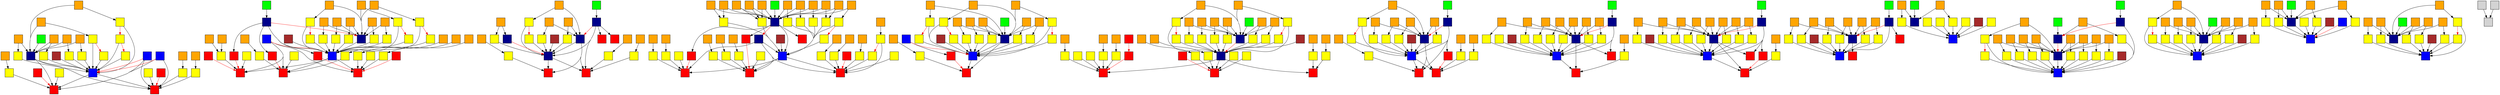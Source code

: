 digraph G {
node[label="",shape=square,style=filled]
concentrate=true
"RA062HUn_Z" [fillcolor=orange,URL="http://purl.org/np/RA062HUn_Zu1nVB61cxpeesJ4DyUCVIK9HEgS5BJVkE-Y"]
"RA2kBfTdI1" [fillcolor=orange,URL="http://purl.org/np/RA2kBfTdI1zfinySdO_KecrMqS5x3kr5n87r5inNba_Bo"]
"RA913Qgx4U" [fillcolor=orange,URL="http://purl.org/np/RA913Qgx4UShjz9upA4IAsbYCkLhSxQ0vaV1figRNXkH8"]
"RAaPvL2hjB" [fillcolor=orange,URL="http://purl.org/np/RAaPvL2hjBzAerIZPVV7afEBD2y2G0BZLiz9dbdl45ouo"]
"RACtA1UuaR" [fillcolor=orange,URL="http://purl.org/np/RACtA1UuaRdfJtT3kpvDXDKE9FsHlAGW7SlQ5g1VUt2c4"]
"RACweRIgGm" [fillcolor=orange,URL="http://purl.org/np/RACweRIgGmEvbyNLBHzPeko402hlFC36CHJQ7zoxVEPUA"]
"RAcYNDJKPF" [fillcolor=orange,URL="http://purl.org/np/RAcYNDJKPFqtoBIiEcdg8yShvLzqV-vSxU7-npALtkJZg"]
"RAD2d2pLO6" [fillcolor=orange,URL="http://purl.org/np/RAD2d2pLO6hCu7pWsODSNHNxYGjKkyFJUlN1reDPn8G-0"]
"RAE0JHQsWa" [fillcolor=orange,URL="http://purl.org/np/RAE0JHQsWaRPf1k2zYHFm6saeiu2fZSfCSoWiMyuLPvw0"]
"RAfLGVuw7z" [fillcolor=orange,URL="http://purl.org/np/RAfLGVuw7zXtYR2QndL2aZnfjZ1voMCCrowD0LdWWgOIA"]
"RAFUOj4M9Q" [fillcolor=orange,URL="http://purl.org/np/RAFUOj4M9QAFD3Gf36uw_TDoIyG98ryT07P_pa-_MZ72w"]
"RAGupRPJQI" [fillcolor=orange,URL="http://purl.org/np/RAGupRPJQIZvgjzFBtHWFhZJYZeXotk7jrrUZeyDhoKB8"]
"RAH8v3PKwn" [fillcolor=orange,URL="http://purl.org/np/RAH8v3PKwnXbMjc1g0FMnRYKylKtiEEKgR-3zrnj2pDS8"]
"RAhaeiRX0A" [fillcolor=orange,URL="http://purl.org/np/RAhaeiRX0Aei9lMiAt1fpTgDxBh1HyNa9T2JdkTKk0RzQ"]
"RAhOoiILMw" [fillcolor=orange,URL="http://purl.org/np/RAhOoiILMw1nbwX3H6m6Bz6IjnjKLn9JeP0L_-z9vZPw0"]
"RAjfSw5vji" [fillcolor=orange,URL="http://purl.org/np/RAjfSw5vjiiUn-k0gd9okIKIKud_vhGRLl6frT0JYWKBU"]
"RAjU4uymXs" [fillcolor=orange,URL="http://purl.org/np/RAjU4uymXsmeO7_MUvmhmM_qnUQqdSvS1asKhGn0CpU1k"]
"RAkz3162Z4" [fillcolor=orange,URL="http://purl.org/np/RAkz3162Z4w0cRK6uQREUzdU3H6SKjtR7LKA0D-vRDKlw"]
"RALGIIKvWi" [fillcolor=orange,URL="http://purl.org/np/RALGIIKvWi-5iWhzWafeDsmUndSVJ8pdf6luPtwSiou8Q"]
"RAmetIqwEV" [fillcolor=orange,URL="http://purl.org/np/RAmetIqwEVyFNt6h6CAR9ecEDT6ju4dg2YWIuEs37i7E4"]
"RAMpzb1Ec_" [fillcolor=orange,URL="http://purl.org/np/RAMpzb1Ec_HZZrVbr4RZAOemRxq80XUb8uZ00pDZ4R0uw"]
"RANmHoSCPE" [fillcolor=orange,URL="http://purl.org/np/RANmHoSCPExJaux1NMHu8bVhZzAducyyR4dTtHJSbv2SE"]
"RAOGswI1P_" [fillcolor=orange,URL="http://purl.org/np/RAOGswI1P_xI18zJy8BEeqzfJAj9IRrKN_9DkS8asc90g"]
"RAoqiduQlZ" [fillcolor=orange,URL="http://purl.org/np/RAoqiduQlZfzvdyESwhFCRyZUNFA5b7kHkjV6tqSHbwrc"]
"RAO-_RZJrs" [fillcolor=orange,URL="http://purl.org/np/RAO-_RZJrs22GR-5L7FLJVaBBIUIDCul8zFzQsXddvHBE"]
"RApJwqSdEJ" [fillcolor=orange,URL="http://purl.org/np/RApJwqSdEJ2NCD9v2G9kOkdRxBzM-Aw1u6MZAoeGAtBAk"]
"RAPTktNJpm" [fillcolor=orange,URL="http://purl.org/np/RAPTktNJpm0JblZpJsn0BUPbHeGV58k6sGQfuJUluyp04"]
"RAQImRBJTp" [fillcolor=orange,URL="http://purl.org/np/RAQImRBJTpV_MmzEvzJQjBnMH4gO78ss8mP8UEHXj72BU"]
"RAtBvXr7_q" [fillcolor=orange,URL="http://purl.org/np/RAtBvXr7_qxO0dwA5Nq2hwWVCG7fJz1oI-dB7ssjzZ570"]
"RATka2stDV" [fillcolor=orange,URL="http://purl.org/np/RATka2stDVfq6OTrm5zocL9eZUPETavRe6XhoVh3_Hx0I"]
"RAVfl0p-An" [fillcolor=orange,URL="http://purl.org/np/RAVfl0p-An2P-B-98rLtAmhVKafpT8S9W2GnF4IMrXPA8"]
"RAwsSVnefE" [fillcolor=orange,URL="http://purl.org/np/RAwsSVnefEYwpilUTTMTDgO-3QYYylNBBUdE249_SzYis"]
"RAxrrwY-FE" [fillcolor=orange,URL="http://purl.org/np/RAxrrwY-FEIMbEiJRhCuq0_PLGsleJBKvw5GIHQysg6xU"]
"RAyltU3D2Z" [fillcolor=orange,URL="http://purl.org/np/RAyltU3D2Z571K86qce2j1neDLsp6HeDAhWyPmDuNDvEc"]
"RA6LSiMXEH" [fillcolor=yellow,URL="http://purl.org/np/RA6LSiMXEHG5IZyC29dfh8tBptanSlWFx_H6KznPXEXu8"]
"RA6TdnIX5e" [fillcolor=yellow,URL="http://purl.org/np/RA6TdnIX5ekZdeoyBkgygIA2cJbzeT-w4tHjQYWnw8q_w"]
"RA8loVntlA" [fillcolor=yellow,URL="http://purl.org/np/RA8loVntlA3Gxd37VWCaimrbYrrnY7rvVmCTIyOW6cOhs"]
"RA8rAx7JSh" [fillcolor=yellow,URL="http://purl.org/np/RA8rAx7JShPL3nladCkzTx55J6YJVvpHTpqqwU_Hl3hnI"]
"RA9hTCB4z3" [fillcolor=yellow,URL="http://purl.org/np/RA9hTCB4z3sp_gHdbrfXBjR0eczmlcs2WVVMdS8FOQ1gc"]
"RA9wYHgRzN" [fillcolor=yellow,URL="http://purl.org/np/RA9wYHgRzNVnwFw_JiA5KOxN4T0vuyxT9_VrX-nlmcaIE"]
"RAaBjwfH3L" [fillcolor=yellow,URL="http://purl.org/np/RAaBjwfH3LBV9xMKxq7gqbpRxT83UV1SfTT0jVGc5WOzE"]
"RAbefCWp1C" [fillcolor=yellow,URL="http://purl.org/np/RAbefCWp1CItDV1WP3gCQOIbDpLSJ6eKHJUBgmsUtAbhE"]
"RAbG2CZoBs" [fillcolor=yellow,URL="http://purl.org/np/RAbG2CZoBsdl0uBFUKAhCTx-sxLIhi-ISbvi7B8Iw1J5I"]
"RADPRZhOfg" [fillcolor=yellow,URL="http://purl.org/np/RADPRZhOfgWlmq98SVMPekC0HlfZtphWID6hSulz-hOTM"]
"RAEazJoU_l" [fillcolor=yellow,URL="http://purl.org/np/RAEazJoU_loPjkRX8Q8p1Moe5pVJ5jSbfvcUD5KOeLppY"]
"RAEpaUK6FW" [fillcolor=yellow,URL="http://purl.org/np/RAEpaUK6FW1ftnu43ZSMCqxmaXw1YQET9fs8ULFyG-Ado"]
"RAFJQ8Eq4D" [fillcolor=yellow,URL="http://purl.org/np/RAFJQ8Eq4DgYcm1_xyl8utYvqZC3_UMlPhihpORlMIR4Q"]
"RAFKjvrsg7" [fillcolor=yellow,URL="http://purl.org/np/RAFKjvrsg7opJbOj4X07AthG8yBrQqntiqrbruEvFa5As"]
"RAfZJCwOjS" [fillcolor=yellow,URL="http://purl.org/np/RAfZJCwOjSX0NboXEekoEl2lO0trJh06DGsf0XsWwy2nU"]
"RAhjGhG-5A" [fillcolor=yellow,URL="http://purl.org/np/RAhjGhG-5AWUyWIp1B_CCxuw_jR_sLBYxGLQD6ELZFh2Y"]
"RAid00RR7F" [fillcolor=yellow,URL="http://purl.org/np/RAid00RR7FNGZqaK-7903Z3l-xU2gpyMNFbap58rqvOqM"]
"RAim7_fOnE" [fillcolor=yellow,URL="http://purl.org/np/RAim7_fOnEJPkHkYk9luWLaRXEZq8AlY4v3htRUfrCOB0"]
"RAJ8T3gHny" [fillcolor=yellow,URL="http://purl.org/np/RAJ8T3gHnyWOagapz0f0YbRlDqrVt9kjY1nHONQgzxn5o"]
"RAJQzOGKuP" [fillcolor=yellow,URL="http://purl.org/np/RAJQzOGKuP_oSLqSRzyPAYaQO-HWp1fD9MGzNGR-HcgTs"]
"RAK0ra75wJ" [fillcolor=yellow,URL="http://purl.org/np/RAK0ra75wJV1G5R-H_SnsJIhkA5h1eSfPerBFLbMsykIw"]
"RALAkTrka6" [fillcolor=yellow,URL="http://purl.org/np/RALAkTrka6ayoFYItkXH1Zzcovp7ky-JuMEFEDFInK4bI"]
"RAlz_CP0Xv" [fillcolor=yellow,URL="http://purl.org/np/RAlz_CP0XvjPlua24V0rNs6_8MeM9JN6rUdSpCQchhCCU"]
"RALzg7HM2D" [fillcolor=yellow,URL="http://purl.org/np/RALzg7HM2Da1ELrA-a7JSuE5Q_Zj-_51RhDcX71-YgQQs"]
"RAmPB9EE1n" [fillcolor=yellow,URL="http://purl.org/np/RAmPB9EE1nYHe_Bg3Ehso54AZ9SNE0d_08oL16oZ4wHuk"]
"RANtyaCb-F" [fillcolor=yellow,URL="http://purl.org/np/RANtyaCb-FRHjXEATBUbQLZ8qjMd_Z3MGLxtwRl1WIQo4"]
"RAO2sbZc46" [fillcolor=yellow,URL="http://purl.org/np/RAO2sbZc46vpwL0JpuIF-_WDJyUtOhAAMLnFiL6-6zxco"]
"RAOhIZlqbq" [fillcolor=yellow,URL="http://purl.org/np/RAOhIZlqbqMRIgsROJMnSPY8YgmuHZuoBuMuhBnxIViUQ"]
"RAQ_hTQ5xv" [fillcolor=yellow,URL="http://purl.org/np/RAQ_hTQ5xvy45wRj9v7wln67sBgxFC0eV6l60xglU0xmI"]
"RAQQkNipYM" [fillcolor=yellow,URL="http://purl.org/np/RAQQkNipYM14QGoyfpzqmVxbgJC9OG4OwQREahNcMcMYM"]
"RAQVUPAB16" [fillcolor=yellow,URL="http://purl.org/np/RAQVUPAB16ljoRh645Dh3uXO2O2SELsummvl_L3c8j35E"]
"RAr9U69tWx" [fillcolor=yellow,URL="http://purl.org/np/RAr9U69tWxxt9GvI67WYDhRVn4Wb7rDDVkq44DKNVwa7g"]
"RARdfiAA2G" [fillcolor=yellow,URL="http://purl.org/np/RARdfiAA2GpayI4fDJs7rMB6NE-1tLvcGiekHP2e-fYmE"]
"RAS0xcQdOn" [fillcolor=yellow,URL="http://purl.org/np/RAS0xcQdOnTh_bIn7JhwJUm6NikkjRIBq_ihdnzhc5sm4"]
"RAsEBaJjHL" [fillcolor=yellow,URL="http://purl.org/np/RAsEBaJjHLUED3rIPfNwwFz2G0C2AmmbWdqGCeGEKv1Ec"]
"RAtmzgWeJY" [fillcolor=yellow,URL="http://purl.org/np/RAtmzgWeJYQVg0R6I_gKJEF8hZC2EIjs6e06t0-ZP2PZU"]
"RA-uxUPtTz" [fillcolor=yellow,URL="http://purl.org/np/RA-uxUPtTz71KNQ4cwmoj7eGnv9HgVdVifbi_mIfZfcAY"]
"RAVFDJ6wFH" [fillcolor=yellow,URL="http://purl.org/np/RAVFDJ6wFHKZDW3EDZREo9S5tltUwto24N8RiZ15w1_ug"]
"RAW3MEmCUW" [fillcolor=yellow,URL="http://purl.org/np/RAW3MEmCUW0QJ0oXJsJjqn2kxv8tPsNfI7_yuo7rSdtCU"]
"RAwnHtSSq-" [fillcolor=yellow,URL="http://purl.org/np/RAwnHtSSq-vTn3IKdb0YsiBTgcDKF3lzA1r7mgVUt9T20"]
"RAXop_iEgb" [fillcolor=yellow,URL="http://purl.org/np/RAXop_iEgb_Up5yNnckKza_rVpbtjnf7cCLlaiiOCgVSE"]
"RAxVJX5C1K" [fillcolor=yellow,URL="http://purl.org/np/RAxVJX5C1Khk0a28SUKS_3hymWai9E7ztVYOgVeE9Bn24"]
"RAyepTH--N" [fillcolor=yellow,URL="http://purl.org/np/RAyepTH--NvwKSlgVQHY6XKK21NtNJKX7tl89q2s05Vr4"]
"RAYkahuEzd" [fillcolor=yellow,URL="http://purl.org/np/RAYkahuEzda0r6hSTAkAG1zRAZJC1IwlROY0aRHtieOeo"]
"RAyq7Qv8FE" [fillcolor=yellow,URL="http://purl.org/np/RAyq7Qv8FEXDsvSxe6vcsD3ZOfk3Xqile43Wffq1RJwU8"]
"RAYsifm2gU" [fillcolor=yellow,URL="http://purl.org/np/RAYsifm2gU8XlSo551nBUpdJ4gAvvFFkwcNz60pd54qz8"]
"RAFKjvrsg7" ->"RAbefCWp1C" [color = red]
"RA5Txa3acY" [fillcolor=red,URL="http://purl.org/np/RA5Txa3acYP9_MUWEw7s7wenDTB1QXNMB7UehJW-2E-_8"]
"RA6snbuih8" [fillcolor=red,URL="http://purl.org/np/RA6snbuih8c4A_1jDlDPtYXKBcO5KE5jdoQUtu3V2xPY4"]
"RA9pwySo43" [fillcolor=red,URL="http://purl.org/np/RA9pwySo43TIfbvPuhK4ZuisvMsDvZ6TeR5N6MNKft8Nw"]
"RA9UaQM3wV" [fillcolor=red,URL="http://purl.org/np/RA9UaQM3wVa9xRAmL9CWEXyhDbcgvHlPoGTw4pnKaHYL8"]
"RAaEkIiJLm" [fillcolor=red,URL="http://purl.org/np/RAaEkIiJLmBJP5kK3JdYjseCRqwutYbdnI8Q3VbzrK9VA"]
"RAaOAF90U6" [fillcolor=red,URL="http://purl.org/np/RAaOAF90U6YxAvnchfj0dRtT5HRz320Pz202aGap-VfuI"]
"RAcPa1aO8k" [fillcolor=red,URL="http://purl.org/np/RAcPa1aO8kAt8QYwjQoJq-PIzYvo0jCzYrAiOX_XOyk1w"]
"RACS5sSm45" [fillcolor=red,URL="http://purl.org/np/RACS5sSm45MGbuJrztnPrpdu1AuLiKxDni-6JcKzN5ZtM"]
"RAEpHUXRKt" [fillcolor=red,URL="http://purl.org/np/RAEpHUXRKtaLE3Z24sgIUdaxwTBsK2bjshyq9yF00145Y"]
"RAFH8AVn-w" [fillcolor=red,URL="http://purl.org/np/RAFH8AVn-wnTcSGxvPZ1Uiy_AtOhINlynnAxxiCdcTVWU"]
"RAFQovt9yQ" [fillcolor=red,URL="http://purl.org/np/RAFQovt9yQD7nZ2tdZ9_Uhpb7CsfT3k64pK7dh63xd-50"]
"RAhnnsMWVM" [fillcolor=red,URL="http://purl.org/np/RAhnnsMWVM8M29NixCJfVDLWzRzwwCPnUD7LI2kxT-FME"]
"RAIwMZ0StX" [fillcolor=red,URL="http://purl.org/np/RAIwMZ0StXU9DCY1WGoJMwD2NAc30mijCb0FML8TXIB0Y"]
"RAjD4-Q2kO" [fillcolor=red,URL="http://purl.org/np/RAjD4-Q2kO_cIUE52rde2uWbV3RtuCR90geXW90il2YX4"]
"RA-jkb7qPN" [fillcolor=red,URL="http://purl.org/np/RA-jkb7qPNTSOe_EXltW_rlQWQ9x3_Y1KOzW6J_bbPz4U"]
"RAkCjYmMU3" [fillcolor=red,URL="http://purl.org/np/RAkCjYmMU3obIrC4IpwUw84JW1ymd312yz0N0g-R9yes0"]
"RAlfRfPak2" [fillcolor=red,URL="http://purl.org/np/RAlfRfPak2jsyyVy4knjOmxQSYtociP8Cc0O7gemMtqQY"]
"RAlKYv_sE8" [fillcolor=red,URL="http://purl.org/np/RAlKYv_sE8qwiSqsRdcr7KrkU1bsqlqiFmhDPtPBwpLrM"]
"RAlm6vh2zp" [fillcolor=red,URL="http://purl.org/np/RAlm6vh2zpFLg189qrDYPtppkL790Pqaw-q2KUhyfJtRY"]
"RANAxL2OxG" [fillcolor=red,URL="http://purl.org/np/RANAxL2OxGmP9VAN6cUi_0KEK0rJb9bPn4l1A5HquXKrI"]
"RANjcIDg1V" [fillcolor=red,URL="http://purl.org/np/RANjcIDg1VkGWDSqxkFyVn__2UEbR-V7y8lqtV4rxcLJk"]
"RAodU4AmRj" [fillcolor=red,URL="http://purl.org/np/RAodU4AmRjfzyjwtJK3luO0iyRJJPUBjkijKWdlMHvack"]
"RAOxICL4UL" [fillcolor=red,URL="http://purl.org/np/RAOxICL4ULhzr5mxC9cyzStCBtpoETQGin6Vr-Ns7JNtA"]
"RAPVWYH0x-" [fillcolor=red,URL="http://purl.org/np/RAPVWYH0x-xyDa9PfBcGUFly3m1FNEO43KG9s0uH-y6yo"]
"RAtsHwzNs3" [fillcolor=red,URL="http://purl.org/np/RAtsHwzNs36rGrLnoSbGrPD351Qw033Acoe4zmdXhsYlM"]
"RAuLZtfsHn" [fillcolor=red,URL="http://purl.org/np/RAuLZtfsHn3NGe0Md8lLNvYmBseEtW9v1rVUVfJCpJYUE"]
"RA_uqYtoBE" [fillcolor=red,URL="http://purl.org/np/RA_uqYtoBEELzYKz7H3Yqp9L_sHdU-kgL8R5EqmBsTVzE"]
"RAUxfk7XeL" [fillcolor=red,URL="http://purl.org/np/RAUxfk7XeLxn-2hiX3xWSlE5LXgkNW0MIFBGe2h3Bb3pM"]
"RAvOAyEg-J" [fillcolor=red,URL="http://purl.org/np/RAvOAyEg-J8ynmZNrkCgg5XqGuqRo-dXcGFvgDLxtY6ck"]
"RAXecDWH8g" [fillcolor=red,URL="http://purl.org/np/RAXecDWH8gZVp7FZRP1m_Fg6EXH_uoZGhKN9blfN9lrfI"]
"RAY2Gg01ff" [fillcolor=red,URL="http://purl.org/np/RAY2Gg01ffDVLprAakuMqpizAjksasRtTal_UsCf94LL8"]
"RAY3LaUoVt" [fillcolor=red,URL="http://purl.org/np/RAY3LaUoVtBLj9CN36wyyvTIjSMsACErVtEApnA12zjy0"]
"RAYXLV7qwf" [fillcolor=red,URL="http://purl.org/np/RAYXLV7qwfx03AGH7k5ZP6zeMj_vx2kj88z5UQ5OX3C90"]
"RAZVLqlkbw" [fillcolor=red,URL="http://purl.org/np/RAZVLqlkbwiX40n0GNxcxJany2Cw3oxMCrNuZtjBClryU"]
"RAFH8AVn-w" ->"RA9UaQM3wV" [color = red]
"RAI0VHKntb" ->"RA9UaQM3wV" [color = red]
"RA-jkb7qPN" ->"RACS5sSm45" [color = red]
"RAk28zkEDK" ->"RACS5sSm45" [color = red]
"RApfJ-Acff" ->"RAFQovt9yQ" [color = red]
"RAhnnsMWVM" ->"RAIwMZ0StX" [color = red]
"RAlfRfPak2" ->"RAjD4-Q2kO" [color = red]
"RAxLYvJ1Jr" ->"RANAxL2OxG" [color = red]
"RAwkXiTv7q" ->"RANjcIDg1V" [color = red]
"RAeag07Rc4" ->"RAodU4AmRj" [color = red]
"RA_uqYtoBE" ->"RAPVWYH0x-" [color = red]
"RA9pwySo43" ->"RAuLZtfsHn" [color = red]
"RAcPa1aO8k" ->"RAUxfk7XeL" [color = red]
"RA4BJq9pLs" ->"RAvOAyEg-J" [color = red]
"RAaOAF90U6" ->"RAXecDWH8g" [color = red]
"RANjcIDg1V" ->"RAY3LaUoVt" [color = red]
"RA2-eahzia" [fillcolor=green,URL="http://purl.org/np/RA2-eahziacyavza3T31DfPDeQJabPiSUR-nA9IAs2rJY"]
"RA8BLtUFY9" [fillcolor=green,URL="http://purl.org/np/RA8BLtUFY9NoS6sQdDptZ-_77GnW11EqY0PCBzmp-uQys"]
"RAEpiQfxUe" [fillcolor=green,URL="http://purl.org/np/RAEpiQfxUee5E5o4qL8qPFbrzPFPWQS59YcsANHsJtw6w"]
"RAgM9cY7OG" [fillcolor=green,URL="http://purl.org/np/RAgM9cY7OGMXgyPYL4Aimc9CKIsMVaxhHmZdAKD-AdMQA"]
"RAJY7wiISI" [fillcolor=green,URL="http://purl.org/np/RAJY7wiISIWV3ND9kRMQyzE5uyoq8GYd7rkZNL7NAdab8"]
"RAKNnwB9sU" [fillcolor=green,URL="http://purl.org/np/RAKNnwB9sUaOdqUz3vk6FvIY8ckt5NsEn3scZb0MLux00"]
"RAMNj6VHDq" [fillcolor=green,URL="http://purl.org/np/RAMNj6VHDqFRtvXZLgdQNQzrf52BWZhFPq0DtFt1C_PzY"]
"RAmSh6ro3w" [fillcolor=green,URL="http://purl.org/np/RAmSh6ro3wlCZDHVmBGqEBYfY-WkXR7W2FYcLhRuirYBE"]
"RAmwI--UvG" [fillcolor=green,URL="http://purl.org/np/RAmwI--UvGZeNOqgg8JO0i8wujBr7DPGOgB2zFkpN-zJI"]
"RArHWhbuGl" [fillcolor=green,URL="http://purl.org/np/RArHWhbuGlagtVcVZytxkFwWcsnPSeZYOpz5gnPINruME"]
"RAty4B0ZyO" [fillcolor=green,URL="http://purl.org/np/RAty4B0ZyO3gMW02Tbo41gZHmioDmot2hK_F51HKRTjkw"]
"RAWJbD5e0b" [fillcolor=green,URL="http://purl.org/np/RAWJbD5e0bP_cw7FsWpvDNyFgaa7mtTMgmJ-Sv0rfUOMQ"]
"RAXrzGYzSl" [fillcolor=green,URL="http://purl.org/np/RAXrzGYzSlSSohJfZeEy_tAe0WB3yEDr1_8rj00N7egtA"]
"RAYDQy2RDg" [fillcolor=green,URL="http://purl.org/np/RAYDQy2RDgmskhPV-B2-BLSBDN84G1ru-TJK_RwBHyQEw"]
"RAyt9RZbSc" [fillcolor=green,URL="http://purl.org/np/RAyt9RZbScNQ76A_3keOT9cS1sv5vk9jN1BbJ4b8FkUsg"]
"RAZRc30QS-" [fillcolor=green,URL="http://purl.org/np/RAZRc30QS-6ito2P4TPeWvn13hLC-U_vTuhS1FXTI1MbQ"]
"RA0JAnTeZk" [fillcolor=orange,URL="http://purl.org/np/RA0JAnTeZk7UH64wvt05e2rksQNdM7Lpbg3wX9bfZgtmc"]
"RA1lac797R" [fillcolor=orange,URL="http://purl.org/np/RA1lac797RgY6PwQMN55X5aLUTV9KB04vhRMmZ3JDsU9w"]
"RA3q8bDtZ3" [fillcolor=orange,URL="http://purl.org/np/RA3q8bDtZ3mHZRPPftGte0Y_r7ZEOy0NvM1tcJArDm20Y"]
"RA4DdeBZlu" [fillcolor=orange,URL="http://purl.org/np/RA4DdeBZluxqSTr_YT_LVYw4u3c-d5f3f2aMnscLvpB5k"]
"RA4H1CPJ7Y" [fillcolor=orange,URL="http://purl.org/np/RA4H1CPJ7YVgwiy9mu9_BTmBKu15gOyQJus8089NdORm0"]
"RA5ff2pPMe" [fillcolor=orange,URL="http://purl.org/np/RA5ff2pPMe05nBHBpv2dvCoB6wBnRkMyI6agJCAUW3p8U"]
"RA6iSsRzRD" [fillcolor=orange,URL="http://purl.org/np/RA6iSsRzRDasLnPEDR976ah7-G2Sg7rVbdkcu3pQnvbl4"]
"RA7R6kJu0Q" [fillcolor=orange,URL="http://purl.org/np/RA7R6kJu0QfsxJgF9KDaKDxAbuZz5NlJ9RSd1dpA_TUjw"]
"RA887FH8AZ" [fillcolor=orange,URL="http://purl.org/np/RA887FH8AZvYFLOVf8dhEMPpc8l6JP-q6yybkUg4VazCI"]
"RA8Bw8rc3L" [fillcolor=orange,URL="http://purl.org/np/RA8Bw8rc3LhRQnXdZss4BoOy8cglUqdcuiB3nKq8hptNE"]
"RA9PBnR9l3" [fillcolor=orange,URL="http://purl.org/np/RA9PBnR9l3KHr3rfm6TrDsf27LPS2TJEGRaTGqDOc_8bo"]
"RAA7OnnJAK" [fillcolor=orange,URL="http://purl.org/np/RAA7OnnJAKBafk4iYT3U2GQN1F0PbJ8IJfU4YtZ20f8JQ"]
"RAab3-nhUK" [fillcolor=orange,URL="http://purl.org/np/RAab3-nhUKQnW98PX3N4FAd0jBx5SI3QLV3yXyIM8Yi34"]
"RAAgR5ZKII" [fillcolor=orange,URL="http://purl.org/np/RAAgR5ZKIIvujTwNwwxr6-bsjF1GXk_W7Zx7qxEeLrOX0"]
"RAANP7AWgy" [fillcolor=orange,URL="http://purl.org/np/RAANP7AWgyZRaS2WgNcGDfp8-4bXv0blhKapMcUrrWvos"]
"RAAnt1YKH6" [fillcolor=orange,URL="http://purl.org/np/RAAnt1YKH6K7xFZeI_VIkeDQokxZM5mz0Or4y9Mz1o97k"]
"RAaqV5eehX" [fillcolor=orange,URL="http://purl.org/np/RAaqV5eehX-wlnotoT6iyGt-B3Dx1HFO5W3lTLLDGISR0"]
"RAAvxdOwZm" [fillcolor=orange,URL="http://purl.org/np/RAAvxdOwZmP5RB7BlUsIC6CqXDNhSiIP0r4RhJP8WHMVM"]
"RA_B9Iu_OY" [fillcolor=orange,URL="http://purl.org/np/RA_B9Iu_OYMKCwRNFGwQy2ZTe5iKd4XmkgJS5HzELtEZo"]
"RABqs0voTp" [fillcolor=orange,URL="http://purl.org/np/RABqs0voTpZjcSTTtyS6WIi3Fd4Za6uQmvBE0_w7wNWY4"]
"RAbTgl4Va4" [fillcolor=orange,URL="http://purl.org/np/RAbTgl4Va4--Qf760bdcdtRz6sHysMsAE0v7dStDhDB-w"]
"RABtyhat8e" [fillcolor=orange,URL="http://purl.org/np/RABtyhat8eNcz29hr3caN886bzaFbxtYB7xy74b5-m7v8"]
"RAbYGDE27f" [fillcolor=orange,URL="http://purl.org/np/RAbYGDE27fjI5qTckXklj4g0ym4PnZGulmF2jN0MNt4m8"]
"RAcDpBj5DU" [fillcolor=orange,URL="http://purl.org/np/RAcDpBj5DUhnxJLbyFPbm3YBy0wJ-dGh3-a_HcXdWtTcU"]
"RACF2Yg9lC" [fillcolor=orange,URL="http://purl.org/np/RACF2Yg9lCvNwjlcbkyOMizAkU2t1X1K6NsfYbpbQk7Xo"]
"RAD4XQS1DX" [fillcolor=orange,URL="http://purl.org/np/RAD4XQS1DXALtJcPHNkn7y9M3DFjZuc4UWAnfdjgtUxSc"]
"RADrUsLdKi" [fillcolor=orange,URL="http://purl.org/np/RADrUsLdKijDGJNvINN2mXqWAYysGkWScFnfyMrHCyvE8"]
"RADxNE4Lbi" [fillcolor=orange,URL="http://purl.org/np/RADxNE4LbidQZRy0knJM-8RuuinMXaYyDw8g5FQPKl284"]
"RADZUYUDV0" [fillcolor=orange,URL="http://purl.org/np/RADZUYUDV0nG8JttvApmKf_lqbxruHmRWBsO4WuFPRfjQ"]
"RAeQXBCLaN" [fillcolor=orange,URL="http://purl.org/np/RAeQXBCLaNCea4WYJaQ_XlKoWFOGgM50zqjMjCuH6zmZM"]
"RAf9h_bi6H" [fillcolor=orange,URL="http://purl.org/np/RAf9h_bi6HB0UtUF7JMgt3fy_hTRzDK_OfOlDmTfjrBLM"]
"RAFCPGyWsP" [fillcolor=orange,URL="http://purl.org/np/RAFCPGyWsPcZarXDn5Dg9IMu-7BQskfH3wtAFqhakJoNA"]
"RAFi6DZ3Qo" [fillcolor=orange,URL="http://purl.org/np/RAFi6DZ3QoJaRI-Pyn1k1PTMWk7o6f-9XDdZveVg-Aomw"]
"RAfWeu4D4v" [fillcolor=orange,URL="http://purl.org/np/RAfWeu4D4vQEXWE-vEMY1QdeZrPyfLpDQxzdDPQSqyjwA"]
"RAGG3BYvzA" [fillcolor=orange,URL="http://purl.org/np/RAGG3BYvzA9wR4jmmeAmE15zQ9KBLNGPmIIPpWh_nCi5M"]
"RAg-nSvQQV" [fillcolor=orange,URL="http://purl.org/np/RAg-nSvQQV9VXjMouhB_xSjeEEdnYstZH1ebFOdR9zVEU"]
"RAgtFSptHE" [fillcolor=orange,URL="http://purl.org/np/RAgtFSptHE2etPKoMZOzJ9pzSPmUOGFj_KTBAtTCGEWA0"]
"RAgUHK4iSX" [fillcolor=orange,URL="http://purl.org/np/RAgUHK4iSXUnhf-DC6ucahOiUh4YW589FTM54XPmciqzU"]
"RAhlnTORaj" [fillcolor=orange,URL="http://purl.org/np/RAhlnTORajqOxkpAoQPPTHGtJBiPcTVUepkIMUZwF9-k0"]
"RAHmvzdl-8" [fillcolor=orange,URL="http://purl.org/np/RAHmvzdl-80jtSyn18OgVBbeUc07anF7K93Gde6SxbIZw"]
"RAhMzR9PZc" [fillcolor=orange,URL="http://purl.org/np/RAhMzR9PZchCbjSdl_eUqVmuCWhXH_ePc3yF5M6xo8LrE"]
"RAhZVakW24" [fillcolor=orange,URL="http://purl.org/np/RAhZVakW246qGSP9_ITnfok0SmI6LIh-YZlxbJU0j5byc"]
"RAi0i2aC9a" [fillcolor=orange,URL="http://purl.org/np/RAi0i2aC9aBOfHFUedbfP8QbbgtYJF_A9E3P2KnZ8MU14"]
"RAiEgjKxYh" [fillcolor=orange,URL="http://purl.org/np/RAiEgjKxYheYtjypHZgZlicxQQBLbeu9vDlgkepMeNyaQ"]
"RAiSvT9Iy4" [fillcolor=orange,URL="http://purl.org/np/RAiSvT9Iy4-poxt0VEtNBO_uhHBDiLohEIMuHrMPab9r0"]
"RAIZdSg0rt" [fillcolor=orange,URL="http://purl.org/np/RAIZdSg0rtI4P2hn7_U-Brzgtnjlh4f5TE_BhpTNsku78"]
"RAjz0nKHGx" [fillcolor=orange,URL="http://purl.org/np/RAjz0nKHGxFbENgB2BN7AylkOKnwdVgxYIu2KX_8NMZN4"]
"RAKhQUaLzA" [fillcolor=orange,URL="http://purl.org/np/RAKhQUaLzA2G6zpdDGqBkbxwegjl6Ak28DO_0ZlT6G4Bc"]
"RAkq_B2KCh" [fillcolor=orange,URL="http://purl.org/np/RAkq_B2KChGQpP1dn-aVf0dNmBcoSZi291HE8caQPbcAU"]
"RAl2f2FKNU" [fillcolor=orange,URL="http://purl.org/np/RAl2f2FKNUC_iHDx793eYmLxUVHVnBYWdtgHiYuamA6Jw"]
"RA-_lHIZGR" [fillcolor=orange,URL="http://purl.org/np/RA-_lHIZGRE1JVTzCK0XKZ3OR7vV9GdFCsmBIyfX4kkjg"]
"RAM4miJDGb" [fillcolor=orange,URL="http://purl.org/np/RAM4miJDGbzr0w1VV-8_rgks8JGr9g5yaDN3HoYo2H9T0"]
"RAMeG2Rwn3" [fillcolor=orange,URL="http://purl.org/np/RAMeG2Rwn3zkcJLU53VbKwSCLxQL8Ss7CV81vs6TkKLek"]
"RAMJ69Peyx" [fillcolor=orange,URL="http://purl.org/np/RAMJ69Peyx9r4lGvkvryD3I7rMP8Yb6FuCjyVg-ZfBV0c"]
"RAmrKttaMp" [fillcolor=orange,URL="http://purl.org/np/RAmrKttaMpkP7K9xhynhlbmZdWBCxf2IoN02myvGTeMPI"]
"RAm_WJgZmu" [fillcolor=orange,URL="http://purl.org/np/RAm_WJgZmurPqAXA5KYf-uoH9mTrkLaNxpUs0gJ0DL7dM"]
"RANegR5t3V" [fillcolor=orange,URL="http://purl.org/np/RANegR5t3VApsZ7sEkQdrNyv1TEYIFQds9XXI1uarfmN8"]
"RA-NHiWeD_" [fillcolor=orange,URL="http://purl.org/np/RA-NHiWeD_b9EyigeFtA2Am2z4BbtTJNS-wYkoB-qf0-k"]
"RAOiDCcI5c" [fillcolor=orange,URL="http://purl.org/np/RAOiDCcI5c4RXamzaP9TNY8XM7L-7UQ7shm79KrlDgnH8"]
"RAORqcMHEw" [fillcolor=orange,URL="http://purl.org/np/RAORqcMHEwaiqXp14QWgjS8iWP98rUtRGbrm7414ya1xI"]
"RAOuun9B68" [fillcolor=orange,URL="http://purl.org/np/RAOuun9B68sM1VMlYrq6Bxt9_9Z1Zq_O56x5CvDtNqesA"]
"RAowIHvE_c" [fillcolor=orange,URL="http://purl.org/np/RAowIHvE_cMb3B7VRR_HIP9sM5lnlRGiQDmKqL1cxFAyc"]
"RAP8dkcFlS" [fillcolor=orange,URL="http://purl.org/np/RAP8dkcFlSSR8bN0PosCy5ecB6FSaxUuPDGP_xV_celdM"]
"RAPjdJK_mK" [fillcolor=orange,URL="http://purl.org/np/RAPjdJK_mKmROq-jNyi2zby1brrxZ8AomWT8XjTKO6F5I"]
"RAPpZIuYb4" [fillcolor=orange,URL="http://purl.org/np/RAPpZIuYb4Q3jRp8OBSB83dltFyaiiayTylHWc4cEuRIQ"]
"RA-pqz7azy" [fillcolor=orange,URL="http://purl.org/np/RA-pqz7azyMGoXCqzIkUz6p7Jz5U3fM1R0AJzDVFr5nDw"]
"RAPRtkUm8o" [fillcolor=orange,URL="http://purl.org/np/RAPRtkUm8oKYy-74SAHFIlAPS1E-Xu7GcbvH4g9_qfu_U"]
"RAqgqHBjme" [fillcolor=orange,URL="http://purl.org/np/RAqgqHBjme9yoiXu7-krrW1uHmS771JjNDQ0K8f1ky7D8"]
"RAqoSsRsf1" [fillcolor=orange,URL="http://purl.org/np/RAqoSsRsf1BJdGcfWJ9FN8kdqashnUKUw_i-YsB-Lk8Cc"]
"RAR22eLK9P" [fillcolor=orange,URL="http://purl.org/np/RAR22eLK9Pv5jaxUSzU-nA8t6G5dB3aXjml_5nK0En9_E"]
"RArEg5-yvM" [fillcolor=orange,URL="http://purl.org/np/RArEg5-yvMkqyrL1cN55xqhNeydgHqGrJx7sPjCYZ6it8"]
"RAri5k4yNv" [fillcolor=orange,URL="http://purl.org/np/RAri5k4yNvkDGx76pet5y4cJFIaRnM8Cb_wYtRtocicwo"]
"RARtxlJhp3" [fillcolor=orange,URL="http://purl.org/np/RARtxlJhp3qLVoBaak3mg9qjBnmva_R1KlFr5U159B-hI"]
"RASFlduD10" [fillcolor=orange,URL="http://purl.org/np/RASFlduD100bhC4KByOBSOTPVrTL6J0F8JcLm6InPWBAY"]
"RASKSJs2Ti" [fillcolor=orange,URL="http://purl.org/np/RASKSJs2TiPqG9JErQ7ixKI6tEhXGYPElzWYN7xtQSiog"]
"RASmvEd9Pl" [fillcolor=orange,URL="http://purl.org/np/RASmvEd9Pl6MZbWR0U4_zEvApfg_qjH9JEHoLP4EBrF0o"]
"RAsxLZMQsm" [fillcolor=orange,URL="http://purl.org/np/RAsxLZMQsm2YlKk8ju48BCvxGbPLmVH8NMXNUAtuYZG0w"]
"RAt0mkGH-I" [fillcolor=orange,URL="http://purl.org/np/RAt0mkGH-IfogzEZ-KlBw6TwI2aI68zkrbYhxphxyddLk"]
"RAT7nWZzE2" [fillcolor=orange,URL="http://purl.org/np/RAT7nWZzE2VBifWc5NlTKViZnPMVT_Zk0NVHjJpOnAkhc"]
"RAtIBRI3SD" [fillcolor=orange,URL="http://purl.org/np/RAtIBRI3SDy_TT7ySUdebUFyTJl1HsvL1T4WIfl9Y1o0c"]
"RAU8B7coDD" [fillcolor=orange,URL="http://purl.org/np/RAU8B7coDDNZyKeEzYNteHriHv5RIFmHJNfRHjvUFK6l0"]
"RA_Uo-dmuw" [fillcolor=orange,URL="http://purl.org/np/RA_Uo-dmuwdyOE2SEt8bqDdJz79-kcTNBduWR8ij_N_6s"]
"RAUpqCP66I" [fillcolor=orange,URL="http://purl.org/np/RAUpqCP66IyZ3v7DFjv4mhZvkot0WsrCoq6eM6yg5MuHU"]
"RAuVcjQVmw" [fillcolor=orange,URL="http://purl.org/np/RAuVcjQVmwsMGTmV9NkVDwemOvwdm0EGCTSsOfM1slCrY"]
"RAvlmgxW5s" [fillcolor=orange,URL="http://purl.org/np/RAvlmgxW5sG45tm0M6_MQK7jtDXCQhxCyPzdyJxmQhv14"]
"RAWE3WS8fQ" [fillcolor=orange,URL="http://purl.org/np/RAWE3WS8fQA0SeVEMbkLtWsJGAXnxxmjFvABHqHBPo20E"]
"RAwEg9QegJ" [fillcolor=orange,URL="http://purl.org/np/RAwEg9QegJ8Yg9MWhsPX-jFv0LCOAXj9B4Cn9l0ZvuPEk"]
"RAwo__Cy7l" [fillcolor=orange,URL="http://purl.org/np/RAwo__Cy7l_6W-VKRhRM1MKk7-Jr_XWlu7z8sXROqeR68"]
"RAWqxXbzHZ" [fillcolor=orange,URL="http://purl.org/np/RAWqxXbzHZHj9cs_IiNzC9OYVw1LHPOPIdiNYgLeHPHcI"]
"RAwurL5Jmc" [fillcolor=orange,URL="http://purl.org/np/RAwurL5JmcIZBiENsexp_zDDH8NGhI7k7fQj2yN80V5So"]
"RAXe7dhCnH" [fillcolor=orange,URL="http://purl.org/np/RAXe7dhCnHCyL93kLF6gvSu1qUeeIGqggCxp8hvjv9zXw"]
"RAXI_nW8Zl" [fillcolor=orange,URL="http://purl.org/np/RAXI_nW8Zlmww61UVHj6ElDn2-eKE9qmSVIjvT6oFFJ2k"]
"RAxkzPSjaG" [fillcolor=orange,URL="http://purl.org/np/RAxkzPSjaGdzDxaeEuJWK2F4Vfde9gnyq6FK2XMFDwgiA"]
"RAxPQEgz3B" [fillcolor=orange,URL="http://purl.org/np/RAxPQEgz3BnRajONd3dauM3dRrm7WteJrA9kGbQ2kbXiY"]
"RAxUdYEQal" [fillcolor=orange,URL="http://purl.org/np/RAxUdYEQaliw9EsEnvRAIVSl1FmPO7y_78bw7wJio_FFA"]
"RAz3TCPhy_" [fillcolor=orange,URL="http://purl.org/np/RAz3TCPhy_mhUtC_rB92rVXbgIeR_YajTkNb7KVQD1Ny4"]
"RAziisg_S3" [fillcolor=orange,URL="http://purl.org/np/RAziisg_S35MBOxKYXcy23mVXs6zqWtcAuw7r9Omd1SII"]
"RAzMChyn_c" [fillcolor=orange,URL="http://purl.org/np/RAzMChyn_cvJfsDbvlZFtNk2vALGT31jyQ5fg-XX3vJ-s"]
"RAzuI8cdzL" [fillcolor=orange,URL="http://purl.org/np/RAzuI8cdzL_4T-hy0evC4PY84kYUXo-VN9e6RvdB2GKgY"]
"RAZV7VdWWB" [fillcolor=orange,URL="http://purl.org/np/RAZV7VdWWBjFEIpmzqUudlg46zzipKCJNpfkJXhEKdaIU"]
"RA0Ak_exio" [fillcolor=yellow,URL="http://purl.org/np/RA0Ak_exioAtnRt7pfhc3qUE7CwgEdHMt89Frp7LWxdb4"]
"RA0AMmdDvY" [fillcolor=yellow,URL="http://purl.org/np/RA0AMmdDvY5MpFV1JIroq2akgWPYgSfyKLxpjoHn1Oaro"]
"RA0LO7yFU6" [fillcolor=yellow,URL="http://purl.org/np/RA0LO7yFU6d4M6FEzjw-r0Gyuu92B8giyMMKDP-qbvE1c"]
"RA157Nzn31" [fillcolor=yellow,URL="http://purl.org/np/RA157Nzn31vVtHtrMQgOXML5iyDjjlp3kkp9yVIKU8buw"]
"RA23b3K08e" [fillcolor=yellow,URL="http://purl.org/np/RA23b3K08ecv45XZJbWHvNfv6e-8w_48X7VW5q7LUyyms"]
"RA38HSbTw9" [fillcolor=yellow,URL="http://purl.org/np/RA38HSbTw9IinK2q_4lp3aDhh-Jw7fASYLE-Vq3NrD--0"]
"RA3bgMLuZr" [fillcolor=yellow,URL="http://purl.org/np/RA3bgMLuZraOIlR0MkZATsU_eFtfym5V3kPkGqzXrWykg"]
"RA3d1wNhyQ" [fillcolor=yellow,URL="http://purl.org/np/RA3d1wNhyQRILFaCc4WVBXd12ne3pJ-a9NHSGDWiScLJk"]
"RA4ecYBb3W" [fillcolor=yellow,URL="http://purl.org/np/RA4ecYBb3WaYOd-9zB3ZsSSYAR9AvoeN6VC9HfIQfrprs"]
"RA4zu3y98z" [fillcolor=yellow,URL="http://purl.org/np/RA4zu3y98zRapBDzYOuBf--RkJCAgnQA393Pb_IHawWBI"]
"RA5FlrUsfD" [fillcolor=yellow,URL="http://purl.org/np/RA5FlrUsfDenGL9K_VknFw04YrFaoIisEb1ZdHDmX6GtE"]
"RA6gx8VCH_" [fillcolor=yellow,URL="http://purl.org/np/RA6gx8VCH_HFRNWV3Vuf1gxmjoECFUqYVgJ3aVapFfHls"]
"RA6lxb-WY_" [fillcolor=yellow,URL="http://purl.org/np/RA6lxb-WY_kXYi0NAxIIus4uO_A8QUKfwbIImynkyhwvA"]
"RA6RJQ5m-n" [fillcolor=yellow,URL="http://purl.org/np/RA6RJQ5m-nPsy7TccqDC0yc4OvmQRZmW4_i3gen4R9M6s"]
"RA7e61cJDt" [fillcolor=yellow,URL="http://purl.org/np/RA7e61cJDtKZCRpIrygSht_h8hp7kte2CdM1OtMiQzyBc"]
"RA7k6cVTww" [fillcolor=yellow,URL="http://purl.org/np/RA7k6cVTww-PUNrhFom4tp379xF9R4bB7O68igHo-4E1E"]
"RA9B6Vj6uE" [fillcolor=yellow,URL="http://purl.org/np/RA9B6Vj6uE6O9Uwjv5SLtxoA6CBCZONJgJ2LJUFhVHbDs"]
"RA9jFuc0wO" [fillcolor=yellow,URL="http://purl.org/np/RA9jFuc0wOvjd8Tis5w09VDMnwWwGQaUoqqDV2665acHI"]
"RA9KmNH-j6" [fillcolor=yellow,URL="http://purl.org/np/RA9KmNH-j6YINX5zo0Q-ykj8SfyW0c7HA-IK5qHxuf2gk"]
"RA9liKqSCn" [fillcolor=yellow,URL="http://purl.org/np/RA9liKqSCnL2E1qLfjr0tgw3LYQVjEhns5Noxpmb23nv0"]
"RA9RcAQhZ9" [fillcolor=yellow,URL="http://purl.org/np/RA9RcAQhZ9tZvErcz-xEsptVcUx84CnXC1hvEUsp2N2vs"]
"RAa0IEe29L" [fillcolor=yellow,URL="http://purl.org/np/RAa0IEe29Lp_w4oGM-JZgP5AAgF1xcLx-aWkvwi5Sg9XM"]
"RAaFeW4Bj3" [fillcolor=yellow,URL="http://purl.org/np/RAaFeW4Bj3Y7DpKTdi8d3XZVF-8rZJS2v7St62NEdOumg"]
"RABtdOLT-l" [fillcolor=yellow,URL="http://purl.org/np/RABtdOLT-l2EkmYbzD5OX_FxVYjB0UHMyvUFcMN218E-A"]
"RACefo-6H6" [fillcolor=yellow,URL="http://purl.org/np/RACefo-6H6Mu2grt1xMgw-_23yzqCmZXhE4cycALDXrHg"]
"RAcEWBk7k2" [fillcolor=yellow,URL="http://purl.org/np/RAcEWBk7k2IuF_3CHY_EMWEkGQxA4iKb8pLxFN-cyWoC4"]
"RAcOHD6Srp" [fillcolor=yellow,URL="http://purl.org/np/RAcOHD6Srpn9Fm0pR0OeprCklZYJj4THRcOcHT3Wj0oEE"]
"RAdIfKGGch" [fillcolor=yellow,URL="http://purl.org/np/RAdIfKGGchuMOzaCmeYuaPKFN4jfq_W7YH7YTBLJE_-1c"]
"RAE1u4Tgwx" [fillcolor=yellow,URL="http://purl.org/np/RAE1u4Tgwx0z1kDe1Mcsdn6KRLnomKlqRZFRrTaX-HBcM"]
"RAEo0vVJDl" [fillcolor=yellow,URL="http://purl.org/np/RAEo0vVJDl36yjtiPu-Ndyqn-sDaY_NUy5Aax1qinamvQ"]
"RAeSpvWpda" [fillcolor=yellow,URL="http://purl.org/np/RAeSpvWpdaPJZj1L51mBnAq_AqWXmh5fKlEyOSdex64m0"]
"RAEXBWB39Z" [fillcolor=yellow,URL="http://purl.org/np/RAEXBWB39ZKCaNTalc0K6hrU1UdWQpRu7Rl8RDO4fBydo"]
"RAF0I0vcdd" [fillcolor=yellow,URL="http://purl.org/np/RAF0I0vcddXt9HW7oCSOCKvESCcrrORSqMVzRBy_qj3Y8"]
"RAFiUTEjer" [fillcolor=yellow,URL="http://purl.org/np/RAFiUTEjerOTBy0fscTQrTDDKoqaGBL3NXPxterEVMfs4"]
"RAFmdUhujt" [fillcolor=yellow,URL="http://purl.org/np/RAFmdUhujtbu6fOVnxgTVUlqlrPVu1TAma3Ba4fWGw3e0"]
"RAFMU1Z7kx" [fillcolor=yellow,URL="http://purl.org/np/RAFMU1Z7kxuFhoaqJG7I_W1NnplPYKB7Cm1eEhFeCtvM8"]
"RAfnoWhgpC" [fillcolor=yellow,URL="http://purl.org/np/RAfnoWhgpCJFcgNOTQ0QE0cTGdIUPZmsvJfNNAQl9asxw"]
"RAfuhBFBnJ" [fillcolor=yellow,URL="http://purl.org/np/RAfuhBFBnJCFGtS0U12lFjg7ntVfloITeuxGqe1Z4Jhao"]
"RAGfzz5T3p" [fillcolor=yellow,URL="http://purl.org/np/RAGfzz5T3p5LQP9rTIpfIjBjsOX6BTL1jl5015NRc_oRE"]
"RAGIam9RdG" [fillcolor=yellow,URL="http://purl.org/np/RAGIam9RdG-5otB3CCwDNg1h8pMjUS1Qy4cOLXRlnffjo"]
"RAgOEyseOA" [fillcolor=yellow,URL="http://purl.org/np/RAgOEyseOAaQI6ITOteiHjDMmtRs5xLFEVDFvwkzfTUyE"]
"RAHd7jG-Bo" [fillcolor=yellow,URL="http://purl.org/np/RAHd7jG-Bo68xDEZGm7dmd_h2y4d88GZPbdipN770sA-c"]
"RAhoOM0_Pn" [fillcolor=yellow,URL="http://purl.org/np/RAhoOM0_PnZ-O30J6Gz7rTy3b6jIRlAq_kKOD8wLYVcO4"]
"RAhyiHbc_7" [fillcolor=yellow,URL="http://purl.org/np/RAhyiHbc_7uGqAhD-DE4YPyX9uJ1Yg5Er9bTr0RhZ0vSs"]
"RAHzUoVe64" [fillcolor=yellow,URL="http://purl.org/np/RAHzUoVe64B0__SjHxEWo-5jSzzxootr_quip_GGWshW4"]
"RAi3F4Zuw8" [fillcolor=yellow,URL="http://purl.org/np/RAi3F4Zuw82UXdKRaGgjoBWujM1kfHxMVVJFkem1pFHhw"]
"RAIBpY3_Ob" [fillcolor=yellow,URL="http://purl.org/np/RAIBpY3_Ob-fGnTo23yCCu86P1KZzPNdqrime6sEHsUPU"]
"RAio--7IbP" [fillcolor=yellow,URL="http://purl.org/np/RAio--7IbPa3_ZSG3GspUsXeWP2ZwMIzy4Kzos0yZ7NIw"]
"RAIolZf0Ko" [fillcolor=yellow,URL="http://purl.org/np/RAIolZf0Ko5Klrr5FWt0Wqr_GrNa2PxyxLhlz8y4eGIUk"]
"RAiVA25Dj5" [fillcolor=yellow,URL="http://purl.org/np/RAiVA25Dj5oyJtyGmVIpLd57TeDJcy6kz5Q7P_WbuMOBI"]
"RAiwsb06QV" [fillcolor=yellow,URL="http://purl.org/np/RAiwsb06QVM1B9Voz3AxzIaZi_JUgVA_0bwMMPxgYoXkg"]
"RAj1G2arQ_" [fillcolor=yellow,URL="http://purl.org/np/RAj1G2arQ_zYz7c8P5bQzeOwyt02NC5Ue2rfcxf5k6yOg"]
"RAkE7yrMj7" [fillcolor=yellow,URL="http://purl.org/np/RAkE7yrMj7qDvlTFP4aLOZCqtTInXGsm93kZaO7fkEixs"]
"RAkEKGauZL" [fillcolor=yellow,URL="http://purl.org/np/RAkEKGauZLl4Vs9giLT5aqCJlAIzpD8Iu9MD8kMMgs70s"]
"RAkh8i194_" [fillcolor=yellow,URL="http://purl.org/np/RAkh8i194_QadxVVIVMWMzfOyXz9D_3gKiUR4mxn-mM8I"]
"RAkjk3apcZ" [fillcolor=yellow,URL="http://purl.org/np/RAkjk3apcZT3cBU-snbQ2ciW9BpOX_Y25ONOAOjxjOUPU"]
"RAl1q8Wcan" [fillcolor=yellow,URL="http://purl.org/np/RAl1q8Wcan6qcYeek9WHXv736vuPJr3x-M9ZoeZNy6_x8"]
"RAlbgqbDxG" [fillcolor=yellow,URL="http://purl.org/np/RAlbgqbDxGI7DcECkLtvCoYCl0oC7JSjIM3Qmo6xsxU-U"]
"RALbwlXSd3" [fillcolor=yellow,URL="http://purl.org/np/RALbwlXSd3y1WviWuEdITD87lSbTIY5r52sf1M5xz46YQ"]
"RAlfwCE-sc" [fillcolor=yellow,URL="http://purl.org/np/RAlfwCE-scqpM-dRmws8nlsgueZLmaq__NIzVW5Rui71M"]
"RALWxVELKu" [fillcolor=yellow,URL="http://purl.org/np/RALWxVELKuqrkcO9ud2eXr0E2-ot5bl-0NpOIQi1ktrgI"]
"RAm04lBKr6" [fillcolor=yellow,URL="http://purl.org/np/RAm04lBKr6LoOoqyfBw89BEyIZBGrdeLYSU-l1mDdh6wM"]
"RAM0AF2wYX" [fillcolor=yellow,URL="http://purl.org/np/RAM0AF2wYX0vr9wXf1svfJRL0_PhceAnWVb6VVTXunA7U"]
"RA-miPrNdy" [fillcolor=yellow,URL="http://purl.org/np/RA-miPrNdymKxeAk5hyVFlTQ35vPEJTF4YvmYAcQ8ufOA"]
"RAmxClZM36" [fillcolor=yellow,URL="http://purl.org/np/RAmxClZM36_nbsLO4Kw8dyroPBv20DQH3lCNAOnqJXBZ8"]
"RAmXsR4TSI" [fillcolor=yellow,URL="http://purl.org/np/RAmXsR4TSIJBif6OFLvCSe_3fbtgp79AeI_3adbcyiPPM"]
"RAnb5-OisR" [fillcolor=yellow,URL="http://purl.org/np/RAnb5-OisRldUSR06piqwRDOZ7YKroF_RdecKroUtO2lg"]
"RAnF0KQ5CG" [fillcolor=yellow,URL="http://purl.org/np/RAnF0KQ5CGBjL-pWk37fg2DXMkgZuzgDNvXnD7wPaTZjY"]
"RAnghJFLSo" [fillcolor=yellow,URL="http://purl.org/np/RAnghJFLSoLxO6AHk6tCbIa8wEus26nqgqO91BuMehvow"]
"RAOaHjJf_7" [fillcolor=yellow,URL="http://purl.org/np/RAOaHjJf_7NLnsZCok_mm5vARZ8Jn223owehNSoKjG7Oo"]
"RAOBLvwlzr" [fillcolor=yellow,URL="http://purl.org/np/RAOBLvwlzrROjza_vzDuMiG8Ea1qc0JISyoNFt8OJDk3M"]
"RAopcyinEZ" [fillcolor=yellow,URL="http://purl.org/np/RAopcyinEZK-YeTDygVClnLSOcEa-ui-PLtoZToQetNa8"]
"RAOQfDNyP0" [fillcolor=yellow,URL="http://purl.org/np/RAOQfDNyP0cEiYppEG27gQuAaJpI55sOTmdfCP7JWctfc"]
"RAorOLuZlf" [fillcolor=yellow,URL="http://purl.org/np/RAorOLuZlfyIYI0GypT2_X-Z7Ern_E-P5YieLFu-xSB1s"]
"RAPEhX9hEJ" [fillcolor=yellow,URL="http://purl.org/np/RAPEhX9hEJCSMWUbeVGWxi2KP-WmzHXQWbSYsc_5s7rGU"]
"RA_piT7JTF" [fillcolor=yellow,URL="http://purl.org/np/RA_piT7JTF1kFBGqZnYKVswtQamhCy8Edj4eiA0Zatvv0"]
"RApSKKPqmR" [fillcolor=yellow,URL="http://purl.org/np/RApSKKPqmRuMaLZBWtWN9X-xqWxieDg2VmWq1HySMnD-k"]
"RA-PZUIhvh" [fillcolor=yellow,URL="http://purl.org/np/RA-PZUIhvhl__00ef62icnjpY_LPYPOIssulmbR31c4i8"]
"RAQh4gyQCc" [fillcolor=yellow,URL="http://purl.org/np/RAQh4gyQCcdD59fUytOc5kOtq7uoEER0ihJBcxKsheZHM"]
"RAqj2d3QxM" [fillcolor=yellow,URL="http://purl.org/np/RAqj2d3QxMBAvsKYuXlcHCLYq7DZ34GiSbUd5biYUItmk"]
"RAQTRlVBNl" [fillcolor=yellow,URL="http://purl.org/np/RAQTRlVBNlJZj7PvwVwpt3HBq56n30DbcIWJZeogGEJvs"]
"RAR3HGoKQM" [fillcolor=yellow,URL="http://purl.org/np/RAR3HGoKQM__H3hMyXc-2uHUTHcSoWFmicAu5BynhZRLY"]
"RAr4VLVJ09" [fillcolor=yellow,URL="http://purl.org/np/RAr4VLVJ09j7EkPwPKW8OxIJGW3my2w_q9Qr8_isYynuw"]
"RARduGmw6u" [fillcolor=yellow,URL="http://purl.org/np/RARduGmw6u6XKRLA5nJyNp-B1GsIcgJAqW0GW5TkwLiMs"]
"RArrv081fT" [fillcolor=yellow,URL="http://purl.org/np/RArrv081fT5rlRJhL6a-Ncimgzlp06badGVDj7kMQOZOE"]
"RARu0NIs9z" [fillcolor=yellow,URL="http://purl.org/np/RARu0NIs9zVJw6hm-IF2X-FT84wOEvpgLxnfCeBi94s1s"]
"RARw63N4Sh" [fillcolor=yellow,URL="http://purl.org/np/RARw63N4ShSDNoVWjzrGlBDQL145KY5lku9ANh24rRE74"]
"RAryFiNK2x" [fillcolor=yellow,URL="http://purl.org/np/RAryFiNK2xO4qdxH4NEz0CVbj0poeY_Vn5NBwHhrKdIOk"]
"RAS1chwiFR" [fillcolor=yellow,URL="http://purl.org/np/RAS1chwiFRQKcwV_D5PeEKo0B1wiqvzfKCwyGRvabebyA"]
"RAs-odsHvz" [fillcolor=yellow,URL="http://purl.org/np/RAs-odsHvz6AqhLYAMELeRXsxbMiKb8f8NzMbxPyDba-Q"]
"RASUNuFag1" [fillcolor=yellow,URL="http://purl.org/np/RASUNuFag1tEc7eMPQZovFiQZtA29DIFplZ982LQdg838"]
"RAS-uQZear" [fillcolor=yellow,URL="http://purl.org/np/RAS-uQZear9RltSQHw4wUJN-Rspq0VrnSD616wvEg2Hfg"]
"RATnFOH121" [fillcolor=yellow,URL="http://purl.org/np/RATnFOH121UVN_q4-PYwL98l_XRFhUb0PGb_hiSGnRD3A"]
"RATTYklfFz" [fillcolor=yellow,URL="http://purl.org/np/RATTYklfFzBbXntIlLTTq7JhQUcg1oWCPhF1ZBWR5G3r8"]
"RAtxvhGFng" [fillcolor=yellow,URL="http://purl.org/np/RAtxvhGFng6jC64kXFZ8mmMDc1fsa5WPmRpL0fNoEGwbc"]
"RAug-T7pRS" [fillcolor=yellow,URL="http://purl.org/np/RAug-T7pRS3r66x8RLCgglvLWTUPEZU6eELmKijHnoMYM"]
"RAUIRPBS5x" [fillcolor=yellow,URL="http://purl.org/np/RAUIRPBS5xg8wc9LR6s4kiuTf5kSkyYlaHqIAO6LCqHMY"]
"RAulb_vr2Z" [fillcolor=yellow,URL="http://purl.org/np/RAulb_vr2ZUKLUBUhsx8RWC75c4UViIcLXaMMbn7z4JuE"]
"RAU_qtmakL" [fillcolor=yellow,URL="http://purl.org/np/RAU_qtmakLsaxm2FkyTFgwP2bDHHBGZk9GBDeT0JAfGm8"]
"RAuw7Fo-S5" [fillcolor=yellow,URL="http://purl.org/np/RAuw7Fo-S515A2z48B0fxQBxerj6EQCn5qFLKGQgkZpf0"]
"RAv2_GJH4P" [fillcolor=yellow,URL="http://purl.org/np/RAv2_GJH4PbaapFo6skynYinV9FFOEB9kPGw47HxC6IzI"]
"RAvKVAhQ4K" [fillcolor=yellow,URL="http://purl.org/np/RAvKVAhQ4K1XOV7VuVj7sOHu9DWTrzowXRH4qffzf5my8"]
"RAVOvkxhwJ" [fillcolor=yellow,URL="http://purl.org/np/RAVOvkxhwJyssN0QGAwwEkDLhJSyftqp9U-pp4aCHWIl8"]
"RAw0HUK3Jg" [fillcolor=yellow,URL="http://purl.org/np/RAw0HUK3Jg2wJNuyYBcyq2bDnWXkvpQjgcM6OvyUqPPgQ"]
"RAwcS7tG-K" [fillcolor=yellow,URL="http://purl.org/np/RAwcS7tG-K9nhhDd2eAtKtHt5GwIhYUcA1no9v5scoU8E"]
"RAWlegnHJ8" [fillcolor=yellow,URL="http://purl.org/np/RAWlegnHJ8SBYyruSosJeU-ir7BU7nzINkt-KgDDtcCAM"]
"RAx9CGRhae" [fillcolor=yellow,URL="http://purl.org/np/RAx9CGRhaeTQFExlb1xrUlk1tVSQv1uj58vesTalQOkLE"]
"RAx9yefsz4" [fillcolor=yellow,URL="http://purl.org/np/RAx9yefsz4xInPLYTsVs8cL4e99c9f13resjxhoeS8b3Y"]
"RAXC23M6Pu" [fillcolor=yellow,URL="http://purl.org/np/RAXC23M6PuzqJyPyI1PxD1kMbAO1hZuhcJ4UojR33sDmQ"]
"RAXdkg1ssT" [fillcolor=yellow,URL="http://purl.org/np/RAXdkg1ssTlRWvf-JaVLmxWC_REcW2KkRljhu_9PEBxLM"]
"RAXqhZNkCt" [fillcolor=yellow,URL="http://purl.org/np/RAXqhZNkCtSHKHmtwk_PobxwQBCQiEkiCz5X8KVvpsZos"]
"RAXViOb_BV" [fillcolor=yellow,URL="http://purl.org/np/RAXViOb_BV-sic87FPqPMaDRhCoy7ewM-7rheZyM79Uz0"]
"RAYaSkoABa" [fillcolor=yellow,URL="http://purl.org/np/RAYaSkoABaiCEOFIF5NuxtfOtgQGv9YEXc1lhy9ZiVgjE"]
"RAYNnSH1Xv" [fillcolor=yellow,URL="http://purl.org/np/RAYNnSH1XvmPcxov174LJdFfPuP3bQT6SLktCZNJm8AP0"]
"RAy-yPfCs1" [fillcolor=yellow,URL="http://purl.org/np/RAy-yPfCs1qyCgcXIuItdCQ2w5TJMmOSifQ-Tog8yt1N0"]
"RAZdY-Wdpm" [fillcolor=yellow,URL="http://purl.org/np/RAZdY-WdpmVRAUyjgdEGhFDG2mD-j8xg1I27hNIQGkltw"]
"RAz-E7YOwL" [fillcolor=yellow,URL="http://purl.org/np/RAz-E7YOwL-RCifo12zsEs0J50LlXkWwgcLpx3CTh3hGM"]
"RAZILddOsb" [fillcolor=yellow,URL="http://purl.org/np/RAZILddOsbnRuIyfpgRsEPSBdwJB6VVZexDnSK5OGfWiY"]
"RAZQ8pshLD" [fillcolor=yellow,URL="http://purl.org/np/RAZQ8pshLDm1v2imvtF2apl9rAP0MjeCpD0kZ6ky6mV24"]
"RAaFeW4Bj3" ->"RA23b3K08e" [color = red]
"RAiVA25Dj5" ->"RA5FlrUsfD" [color = red]
"RAorOLuZlf" ->"RA6lxb-WY_" [color = red]
"RAfuhBFBnJ" ->"RA6RJQ5m-n" [color = red]
"RAIolZf0Ko" ->"RABtdOLT-l" [color = red]
"RApSKKPqmR" ->"RAdIfKGGch" [color = red]
"RAfnoWhgpC" ->"RAF0I0vcdd" [color = red]
"RARduGmw6u" ->"RAFmdUhujt" [color = red]
"RAOaHjJf_7" ->"RAfuhBFBnJ" [color = red]
"RA9liKqSCn" ->"RAHd7jG-Bo" [color = red]
"RARu0NIs9z" ->"RAHzUoVe64" [color = red]
"RAOQfDNyP0" ->"RAiwsb06QV" [color = red]
"RA6gx8VCH_" ->"RAj1G2arQ_" [color = red]
"RAkh8i194_" ->"RAr4VLVJ09" [color = red]
"RAy-yPfCs1" ->"RATTYklfFz" [color = red]
"RAi3F4Zuw8" ->"RAWlegnHJ8" [color = red]
"RAlfwCE-sc" ->"RAYNnSH1Xv" [color = red]
"RA0frq_DIL" [fillcolor=brown,URL="http://purl.org/np/RA0frq_DIL62KAINYDqz_jPa92eTO1py-n8x9Q0xKRSkU"]
"RA1eLUsfsZ" [fillcolor=brown,URL="http://purl.org/np/RA1eLUsfsZjvCGBP_nWVWaQQKMxET71h_GGxSpotNaCyg"]
"RA2AsGFOtN" [fillcolor=brown,URL="http://purl.org/np/RA2AsGFOtNd5iOxPvjA4ANQ2EVNqCeaYVynPs19tiIuEk"]
"RA9OIEkDfz" [fillcolor=brown,URL="http://purl.org/np/RA9OIEkDfzAXvpUfUi64J5OUGqspF59RBIkAVIDxkjRjE"]
"RAAzPmVWXv" [fillcolor=brown,URL="http://purl.org/np/RAAzPmVWXvodpYKPeeaxfRck9b62gGWE5C1-xSnQEb-Es"]
"RABm7U1wy2" [fillcolor=brown,URL="http://purl.org/np/RABm7U1wy2kfOol84sbgyx2MYWx8H98Kgs48f6E-gg1DU"]
"RABz7zzArE" [fillcolor=brown,URL="http://purl.org/np/RABz7zzArEi6Fd3oXlRMCC3rpqtGjvB56TW2oIb6jCe5U"]
"RAcXejWBl2" [fillcolor=brown,URL="http://purl.org/np/RAcXejWBl2yH4PgxGJjxurb3zZ5uAdZqqjxBdqrlEiahA"]
"RAeoac32KB" [fillcolor=brown,URL="http://purl.org/np/RAeoac32KBT_xDg8W5F8O8aDrLeBG_QZTeEwcIiMwCKnc"]
"RAiL9z2iIO" [fillcolor=brown,URL="http://purl.org/np/RAiL9z2iIO4MJFG3B5OzJjc222c_Nbi8Mq3IV1Reys76g"]
"RA_Oxu-sQ9" [fillcolor=brown,URL="http://purl.org/np/RA_Oxu-sQ9OHwId1ff5dBPILr0A8bHSqtvBZsXx9ozk8w"]
"RAs22kXX7N" [fillcolor=brown,URL="http://purl.org/np/RAs22kXX7N5azIwj-a4h5hbRD9Q4n_V228PGLs4gU21Cw"]
"RAvyymGXyJ" [fillcolor=brown,URL="http://purl.org/np/RAvyymGXyJJgGj8_FQqGZe5i2DkAdL5BgyVwWf-YOVy4E"]
"RAWI_6Wpnn" [fillcolor=brown,URL="http://purl.org/np/RAWI_6Wpnnvn5scKXazYTqMftavW-HW9S-Alqlh1lf6Eo"]
"RAy7c1VP3j" [fillcolor=brown,URL="http://purl.org/np/RAy7c1VP3jTV9ZVzDIgTeNIvYIwGn0fiJhxIvzdZ9Itj0"]
"RA2JlYTWhC" [fillcolor=blue,URL="http://purl.org/np/RA2JlYTWhC4PuhqFITergBXYM0CdZ_H-uTJ751rOIntlU"]
"RA5rRFy9eD" [fillcolor=blue,URL="http://purl.org/np/RA5rRFy9eDTZSTyVeuTrAO7aCg_JPcq1cVmWWjc-kjFOM"]
"RAGgV-nRMW" [fillcolor=blue,URL="http://purl.org/np/RAGgV-nRMWhmgtxx5n3yE29NaopuuDVDKAuZC8IzCATag"]
"RAGo62Hb_B" [fillcolor=blue,URL="http://purl.org/np/RAGo62Hb_Bx1klF4pn1q1Ty40860e3A7Sz4hr2vojZ2wA"]
"RAIWvdnjqm" [fillcolor=blue,URL="http://purl.org/np/RAIWvdnjqmOl2VP_eR2oFBxk97A_dw__FeusMzuRE9SIY"]
"RAjk3YoNyd" [fillcolor=blue,URL="http://purl.org/np/RAjk3YoNydLhbuD4BV9FD21ecELazvZibHHM7IXtJd-4A"]
"RAmfrSLt-W" [fillcolor=blue,URL="http://purl.org/np/RAmfrSLt-WVQVNTrJi6IlNk3ZiQyYBds0NYGJpUEsPjfI"]
"RAPLWOEA5t" [fillcolor=blue,URL="http://purl.org/np/RAPLWOEA5t6_Kx6vVHtibWm92pg1XTN6FIZdWuaTyoy9g"]
"RAsdV8EQ1q" [fillcolor=blue,URL="http://purl.org/np/RAsdV8EQ1qn_lXOrgoG7mPaF1JXdFLzt2iYy4eMhMMuM4"]
"RASZZ5T1Ca" [fillcolor=blue,URL="http://purl.org/np/RASZZ5T1Ca5gpCMPubKoypR_0WcSUkHiMaADu9o1BS1Xs"]
"RATc9O9tCd" [fillcolor=blue,URL="http://purl.org/np/RATc9O9tCdQPlrsJeGNsTNO0PbENIzdKa6XAOex7dXfrY"]
"RAWCmrfeUU" [fillcolor=blue,URL="http://purl.org/np/RAWCmrfeUUoh1tOl_7qFYoWgrYeonmX4FzAFboCSEoL-s"]
"RAWcrMY8mn" [fillcolor=blue,URL="http://purl.org/np/RAWcrMY8mnsI26BfokKid75MO1c2uVenyW9tmxj0VhbnY"]
"RAxxJWyH8O" [fillcolor=blue,URL="http://purl.org/np/RAxxJWyH8OdTJLs-ZY1q5jVq1OWFNOoLFvwEcUFyR8EEo"]
"RAYJe1ruxz" [fillcolor=blue,URL="http://purl.org/np/RAYJe1ruxzvy8idQGuxziYN4ri8OFeKZxzK-QdJPvDug0"]
"RA31i_rg9L" ->"RAGo62Hb_B" [color = red]
"RAipHIkp5h" ->"RAIWvdnjqm" [color = red]
"RA2s_pc2e-" ->"RAPLWOEA5t" [color = red]
"RARJ0_1q3Y" ->"RAPLWOEA5t" [color = red]
"RAV05xfgoc" ->"RASZZ5T1Ca" [color = red]
"RA0HU7k7XU" [fillcolor=darkblue,URL="http://purl.org/np/RA0HU7k7XUj81ioBftZFk7ywHx5uBBlVgXduglUYgyW5w"]
"RA12lVwEtm" [fillcolor=darkblue,URL="http://purl.org/np/RA12lVwEtmddK9OwDkZQZlgJaOD2-0NXtAtO_jDaG-3VQ"]
"RA1FoHM9lw" [fillcolor=darkblue,URL="http://purl.org/np/RA1FoHM9lwJ1XAV1eB871XcMAKfod73G_i4YtgoLpJVH0"]
"RA22JAQihY" [fillcolor=darkblue,URL="http://purl.org/np/RA22JAQihYeiJkNIjvwnxLPmjuG74yPcRXpPyVX8DV6fA"]
"RA2hde9hXK" [fillcolor=darkblue,URL="http://purl.org/np/RA2hde9hXKfi0juhaF7yWd1aKsyZknPYj2Od-rLlAKmSM"]
"RA7MgxMCcV" [fillcolor=darkblue,URL="http://purl.org/np/RA7MgxMCcVykE2RBJHm-Ou_CuuhPXqfcinswtIfjXReOc"]
"RAbWbJCYlL" [fillcolor=darkblue,URL="http://purl.org/np/RAbWbJCYlLhlYBDn9PVxdJP_WUbbi058aRcK-3sOJsRwY"]
"RAB_yY8X4B" [fillcolor=darkblue,URL="http://purl.org/np/RAB_yY8X4BUuS9HMBso8SvvPfBX31cb8cCv41SgfyMBew"]
"RABzhulhaP" [fillcolor=darkblue,URL="http://purl.org/np/RABzhulhaPhOzo9MxWxl230N72-azdlpMNwu_HtDqsuUc"]
"RAeRSya2qI" [fillcolor=darkblue,URL="http://purl.org/np/RAeRSya2qIYymsBxiqOZP_oaQpHXUVXiydKvPCFM-7DDQ"]
"RAgoIxfXPq" [fillcolor=darkblue,URL="http://purl.org/np/RAgoIxfXPqNDY8vnK2EmBQDAFwuFIDJtfaMplTvPMq3pg"]
"RAh1GOK4_H" [fillcolor=darkblue,URL="http://purl.org/np/RAh1GOK4_HhqeUeJhIyV_DDCFFTY9jeeiKWgbSzooWEi4"]
"RAmG2bXxwk" [fillcolor=darkblue,URL="http://purl.org/np/RAmG2bXxwkIzARk4Mda-lqZU0RVnkpX7hUHBIPcdLHQUU"]
"RAMgThXW6x" [fillcolor=darkblue,URL="http://purl.org/np/RAMgThXW6xx8QiPmW9VhVuxWCN2ZWe-pmxDcFfdx_A7z0"]
"RAn15vsPJE" [fillcolor=darkblue,URL="http://purl.org/np/RAn15vsPJEVdJvjNKtBPo_oadtjeP9oc3Si-69FiJ4poQ"]
"RAN_chNfWR" [fillcolor=darkblue,URL="http://purl.org/np/RAN_chNfWR9hbEkfjwOfMpq1piwOgAj6q2sJ-qbDzaLOk"]
"RAokVMmiZS" [fillcolor=darkblue,URL="http://purl.org/np/RAokVMmiZSbRh01diNeJLum4p13kUd-NZjGFuVtxVz4Bs"]
"RAoo8EvTgf" [fillcolor=darkblue,URL="http://purl.org/np/RAoo8EvTgfkxJw5SgZXbJvRl5nQG7ygeGaHp8Zud1U4Zw"]
"RAp7Xi0Qtv" [fillcolor=darkblue,URL="http://purl.org/np/RAp7Xi0Qtv5aHY1hXJ1FayaIQrGNNv9NW3xBC7gipklVk"]
"RASPvPrnUq" [fillcolor=darkblue,URL="http://purl.org/np/RASPvPrnUq6SOsOkrgOsUvRbsfmC7dHd73FgUA6oRmlGg"]
"RAWcrMY8mn" [fillcolor=darkblue,URL="http://purl.org/np/RAWcrMY8mnsI26BfokKid75MO1c2uVenyW9tmxj0VhbnY"]
"RAx3fM5SIM" [fillcolor=darkblue,URL="http://purl.org/np/RAx3fM5SIMEqjkFZ8mCTjaJu7omZ6IBynsezbyOU65D7o"]
"RAxBBJ2Wko" [fillcolor=darkblue,URL="http://purl.org/np/RAxBBJ2WkonyQNlXfdCAOaCi64J_xqgVGeaLjVQow9M88"]
"RAXkuXJ4IK" [fillcolor=darkblue,URL="http://purl.org/np/RAXkuXJ4IK10Ai9F39_tOFDy6ewi7znau6OQhUEXP4nPc"]
"RAXVRaFjWD" [fillcolor=darkblue,URL="http://purl.org/np/RAXVRaFjWDlX5cZcVRXETaEIAx6QAyLK5JCrzDP-yDp9U"]
"RAxxJWyH8O" [fillcolor=darkblue,URL="http://purl.org/np/RAxxJWyH8OdTJLs-ZY1q5jVq1OWFNOoLFvwEcUFyR8EEo"]
"RAyg4UgIVo" [fillcolor=darkblue,URL="http://purl.org/np/RAyg4UgIVovBGia-hk4qEuRzOq14fcOlYAclC6YGQaVYU"]
"RAgoIxfXPq" ->"RA0HU7k7XU" [color = red]
"RABzhulhaP" ->"RA2hde9hXK" [color = red]
"RAbWbJCYlL" ->"RA7MgxMCcV" [color = red]
"RAn15vsPJE" ->"RAB_yY8X4B" [color = red]
"RAoo8EvTgf" ->"RAh1GOK4_H" [color = red]
"RAMgThXW6x" ->"RAN_chNfWR" [color = red]
"RAyg4UgIVo" ->"RAokVMmiZS" [color = red]
"RAokVMmiZS" ->"RAp7Xi0Qtv" [color = red]
"RA12lVwEtm" ->"RASPvPrnUq" [color = red]
"RAx3fM5SIM" ->"RAWcrMY8mn" [color = red]
"RAxBBJ2Wko" ->"RAxxJWyH8O" [color = red]
"RA4BJq9pLs" [fillcolor=red,URL="http://purl.org/np/RA4BJq9pLse6z1BRbZIOgARyf1zOY9Qw33ix3lsHcazOE"]
"RA9pwySo43" [fillcolor=red,URL="http://purl.org/np/RA9pwySo43TIfbvPuhK4ZuisvMsDvZ6TeR5N6MNKft8Nw"]
"RAaOAF90U6" [fillcolor=red,URL="http://purl.org/np/RAaOAF90U6YxAvnchfj0dRtT5HRz320Pz202aGap-VfuI"]
"RAcPa1aO8k" [fillcolor=red,URL="http://purl.org/np/RAcPa1aO8kAt8QYwjQoJq-PIzYvo0jCzYrAiOX_XOyk1w"]
"RAeag07Rc4" [fillcolor=red,URL="http://purl.org/np/RAeag07Rc4GggQAySapTH1PRQR6WYkhs0FhrhAT7bkFyc"]
"RAFH8AVn-w" [fillcolor=red,URL="http://purl.org/np/RAFH8AVn-wnTcSGxvPZ1Uiy_AtOhINlynnAxxiCdcTVWU"]
"RAhnnsMWVM" [fillcolor=red,URL="http://purl.org/np/RAhnnsMWVM8M29NixCJfVDLWzRzwwCPnUD7LI2kxT-FME"]
"RAI0VHKntb" [fillcolor=red,URL="http://purl.org/np/RAI0VHKntboqAV49ItlQeUnIDmPkqMML9HZoGMb87NMdw"]
"RA-jkb7qPN" [fillcolor=red,URL="http://purl.org/np/RA-jkb7qPNTSOe_EXltW_rlQWQ9x3_Y1KOzW6J_bbPz4U"]
"RAk28zkEDK" [fillcolor=red,URL="http://purl.org/np/RAk28zkEDKQaNjYZqSC1hkUE_2OtRAl7N2vJXf4lNX7yU"]
"RAlfRfPak2" [fillcolor=red,URL="http://purl.org/np/RAlfRfPak2jsyyVy4knjOmxQSYtociP8Cc0O7gemMtqQY"]
"RANjcIDg1V" [fillcolor=red,URL="http://purl.org/np/RANjcIDg1VkGWDSqxkFyVn__2UEbR-V7y8lqtV4rxcLJk"]
"RApfJ-Acff" [fillcolor=red,URL="http://purl.org/np/RApfJ-Acff7eJt-O1PljX4y_s-lBWsW1ShLWjU7xoGx2w"]
"RA_uqYtoBE" [fillcolor=red,URL="http://purl.org/np/RA_uqYtoBEELzYKz7H3Yqp9L_sHdU-kgL8R5EqmBsTVzE"]
"RAwkXiTv7q" [fillcolor=red,URL="http://purl.org/np/RAwkXiTv7qCtqOYzlR6ozZRGLRtG6mlogrYdRQ1E4dRDg"]
"RAxLYvJ1Jr" [fillcolor=red,URL="http://purl.org/np/RAxLYvJ1JrRf2JAowYGbGJleQPmqtpXnXsIvse7GmLeT8"]
"RA2s_pc2e-" [fillcolor=blue,URL="http://purl.org/np/RA2s_pc2e-TxVeMPQo5nFqDMw87UUh0bpAv0xrWihSVNQ"]
"RA31i_rg9L" [fillcolor=blue,URL="http://purl.org/np/RA31i_rg9LnYJRYLOqdzQRJBzMiCusxBgHt5OPOKSeE2k"]
"RAipHIkp5h" [fillcolor=blue,URL="http://purl.org/np/RAipHIkp5hLnPdwpHxi2c6fyeN2-XEbuyDPcEafO8CkqY"]
"RARJ0_1q3Y" [fillcolor=blue,URL="http://purl.org/np/RARJ0_1q3YAzn-eG1FPe0pIA1devVb3OghE7eseaT8Jvw"]
"RAV05xfgoc" [fillcolor=blue,URL="http://purl.org/np/RAV05xfgocYr3KSLARsRID1_UoegsUL5PxxnxorQKUvPY"]
"RA062HUn_Z" ->"RAmPB9EE1n"
"RA2kBfTdI1" ->"RAaBjwfH3L"
"RA913Qgx4U" ->"RAQ_hTQ5xv"
"RAaPvL2hjB" ->"RAlz_CP0Xv"
"RACtA1UuaR" ->"RANtyaCb-F"
"RACweRIgGm" ->"RAhjGhG-5A"
"RAcYNDJKPF" ->"RAbG2CZoBs"
"RAD2d2pLO6" ->"RAsEBaJjHL"
"RAE0JHQsWa" ->"RAYsifm2gU"
"RAfLGVuw7z" ->"RAid00RR7F"
"RAFUOj4M9Q" ->"RAJ8T3gHny"
"RAGupRPJQI" ->"RA9wYHgRzN"
"RAH8v3PKwn" ->"RAyepTH--N"
"RAhaeiRX0A" ->"RAyq7Qv8FE"
"RAhOoiILMw" ->"RA8loVntlA"
"RAjfSw5vji" ->"RAVFDJ6wFH"
"RAjU4uymXs" ->"RAtmzgWeJY"
"RAkz3162Z4" ->"RA6TdnIX5e"
"RALGIIKvWi" ->"RAwnHtSSq-"
"RAmetIqwEV" ->"RAFKjvrsg7"
"RAMpzb1Ec_" ->"RAFJQ8Eq4D"
"RANmHoSCPE" ->"RAOhIZlqbq"
"RAOGswI1P_" ->"RALzg7HM2D"
"RAoqiduQlZ" ->"RA8rAx7JSh"
"RAO-_RZJrs" ->"RAK0ra75wJ"
"RApJwqSdEJ" ->"RAO2sbZc46"
"RAPTktNJpm" ->"RADPRZhOfg"
"RAQImRBJTp" ->"RARdfiAA2G"
"RAtBvXr7_q" ->"RAW3MEmCUW"
"RATka2stDV" ->"RA6LSiMXEH"
"RAVfl0p-An" ->"RAEazJoU_l"
"RAwsSVnefE" ->"RAXop_iEgb"
"RAxrrwY-FE" ->"RAaBjwfH3L"
"RAyltU3D2Z" ->"RAEpaUK6FW"
"RA2-eahzia" ->"RAmG2bXxwk"
"RA8BLtUFY9" ->"RAxBBJ2Wko"
"RAEpiQfxUe" ->"RAokVMmiZS"
"RAgM9cY7OG" ->"RABzhulhaP"
"RAJY7wiISI" ->"RAgoIxfXPq"
"RAKNnwB9sU" ->"RAeRSya2qI"
"RAMNj6VHDq" ->"RAXVRaFjWD"
"RAmSh6ro3w" ->"RA22JAQihY"
"RAmwI--UvG" ->"RAoo8EvTgf"
"RArHWhbuGl" ->"RAXkuXJ4IK"
"RAty4B0ZyO" ->"RA12lVwEtm"
"RAWJbD5e0b" ->"RA1FoHM9lw"
"RAXrzGYzSl" ->"RAyg4UgIVo"
"RAYDQy2RDg" ->"RAn15vsPJE"
"RAyt9RZbSc" ->"RAbWbJCYlL"
"RAZRc30QS-" ->"RAMgThXW6x"
"RA0JAnTeZk" ->"RAVOvkxhwJ"
"RA4H1CPJ7Y" ->"RAXC23M6Pu"
"RA5ff2pPMe" ->"RAQTRlVBNl"
"RA6iSsRzRD" ->"RAgOEyseOA"
"RA7R6kJu0Q" ->"RAkh8i194_"
"RA887FH8AZ" ->"RArrv081fT"
"RA8Bw8rc3L" ->"RA9RcAQhZ9"
"RA9PBnR9l3" ->"RA3bgMLuZr"
"RAA7OnnJAK" ->"RAryFiNK2x"
"RAab3-nhUK" ->"RAl1q8Wcan"
"RAAgR5ZKII" ->"RAio--7IbP"
"RAAnt1YKH6" ->"RAv2_GJH4P"
"RAaqV5eehX" ->"RAOaHjJf_7"
"RAAvxdOwZm" ->"RARw63N4Sh"
"RA_B9Iu_OY" ->"RASUNuFag1"
"RABqs0voTp" ->"RAx9yefsz4"
"RAbTgl4Va4" ->"RAM0AF2wYX"
"RAbYGDE27f" ->"RAiVA25Dj5"
"RAcDpBj5DU" ->"RA7e61cJDt"
"RACF2Yg9lC" ->"RAa0IEe29L"
"RADxNE4Lbi" ->"RAcEWBk7k2"
"RADZUYUDV0" ->"RA4ecYBb3W"
"RAeQXBCLaN" ->"RAkjk3apcZ"
"RAf9h_bi6H" ->"RAnghJFLSo"
"RAFCPGyWsP" ->"RAw0HUK3Jg"
"RAFi6DZ3Qo" ->"RAhyiHbc_7"
"RAfWeu4D4v" ->"RAIolZf0Ko"
"RAGG3BYvzA" ->"RA4zu3y98z"
"RAg-nSvQQV" ->"RA-miPrNdy"
"RAgtFSptHE" ->"RAS-uQZear"
"RAgUHK4iSX" ->"RAy-yPfCs1"
"RAhlnTORaj" ->"RAnb5-OisR"
"RAHmvzdl-8" ->"RAZILddOsb"
"RAhMzR9PZc" ->"RAlbgqbDxG"
"RAhZVakW24" ->"RA0LO7yFU6"
"RAi0i2aC9a" ->"RAug-T7pRS"
"RAiEgjKxYh" ->"RAvKVAhQ4K"
"RAiSvT9Iy4" ->"RA6gx8VCH_"
"RAjz0nKHGx" ->"RAFMU1Z7kx"
"RAl2f2FKNU" ->"RA9KmNH-j6"
"RA-_lHIZGR" ->"RA0Ak_exio"
"RAM4miJDGb" ->"RAulb_vr2Z"
"RAMeG2Rwn3" ->"RAuw7Fo-S5"
"RAMJ69Peyx" ->"RA9liKqSCn"
"RAmrKttaMp" ->"RA0AMmdDvY"
"RAm_WJgZmu" ->"RAi3F4Zuw8"
"RANegR5t3V" ->"RAEXBWB39Z"
"RA-NHiWeD_" ->"RAfnoWhgpC"
"RAOiDCcI5c" ->"RAR3HGoKQM"
"RAORqcMHEw" ->"RAeSpvWpda"
"RAOuun9B68" ->"RARu0NIs9z"
"RAowIHvE_c" ->"RA9jFuc0wO"
"RAPjdJK_mK" ->"RAQh4gyQCc"
"RAPpZIuYb4" ->"RAGfzz5T3p"
"RA-pqz7azy" ->"RA157Nzn31"
"RAPRtkUm8o" ->"RAPEhX9hEJ"
"RAqgqHBjme" ->"RAhoOM0_Pn"
"RAqoSsRsf1" ->"RAtxvhGFng"
"RAR22eLK9P" ->"RAE1u4Tgwx"
"RArEg5-yvM" ->"RAx9CGRhae"
"RAri5k4yNv" ->"RAs-odsHvz"
"RARtxlJhp3" ->"RAkE7yrMj7"
"RASFlduD10" ->"RAmXsR4TSI"
"RASKSJs2Ti" ->"RAlfwCE-sc"
"RAsxLZMQsm" ->"RAmxClZM36"
"RAt0mkGH-I" ->"RAOQfDNyP0"
"RAT7nWZzE2" ->"RAYaSkoABa"
"RAU8B7coDD" ->"RAEo0vVJDl"
"RA_Uo-dmuw" ->"RAaFeW4Bj3"
"RAUpqCP66I" ->"RA-PZUIhvh"
"RAuVcjQVmw" ->"RAz-E7YOwL"
"RAvlmgxW5s" ->"RAU_qtmakL"
"RAWE3WS8fQ" ->"RAXdkg1ssT"
"RAwo__Cy7l" ->"RATnFOH121"
"RAwurL5Jmc" ->"RACefo-6H6"
"RAXI_nW8Zl" ->"RALbwlXSd3"
"RAxkzPSjaG" ->"RAXqhZNkCt"
"RAxUdYEQal" ->"RAorOLuZlf"
"RAz3TCPhy_" ->"RAkEKGauZL"
"RAziisg_S3" ->"RAcOHD6Srp"
"RAzuI8cdzL" ->"RAXViOb_BV"
"RAZV7VdWWB" ->"RAZdY-Wdpm"
"RA0JAnTeZk" ->"RA7MgxMCcV"
"RA1lac797R" ->"RAn15vsPJE"
"RA3q8bDtZ3" ->"RAn15vsPJE"
"RA4DdeBZlu" ->"RAXVRaFjWD"
"RA4H1CPJ7Y" ->"RASPvPrnUq"
"RA5ff2pPMe" ->"RAh1GOK4_H"
"RA6iSsRzRD" ->"RAXkuXJ4IK"
"RA7R6kJu0Q" ->"RAeRSya2qI"
"RA887FH8AZ" ->"RA7MgxMCcV"
"RA8Bw8rc3L" ->"RAXkuXJ4IK"
"RA9PBnR9l3" ->"RAh1GOK4_H"
"RAA7OnnJAK" ->"RAXkuXJ4IK"
"RAab3-nhUK" ->"RA0HU7k7XU"
"RAAgR5ZKII" ->"RAeRSya2qI"
"RAANP7AWgy" ->"RAXVRaFjWD"
"RAAnt1YKH6" ->"RAN_chNfWR"
"RAaqV5eehX" ->"RA22JAQihY"
"RAAvxdOwZm" ->"RAh1GOK4_H"
"RA_B9Iu_OY" ->"RA0HU7k7XU"
"RABqs0voTp" ->"RAXkuXJ4IK"
"RAbTgl4Va4" ->"RA22JAQihY"
"RABtyhat8e" ->"RAn15vsPJE"
"RAbYGDE27f" ->"RAh1GOK4_H"
"RAcDpBj5DU" ->"RAN_chNfWR"
"RACF2Yg9lC" ->"RA2hde9hXK"
"RAD4XQS1DX" ->"RAXVRaFjWD"
"RADrUsLdKi" ->"RAn15vsPJE"
"RADxNE4Lbi" ->"RASPvPrnUq"
"RADZUYUDV0" ->"RAokVMmiZS"
"RAeQXBCLaN" ->"RAeRSya2qI"
"RAf9h_bi6H" ->"RAx3fM5SIM"
"RAFCPGyWsP" ->"RA0HU7k7XU"
"RAFi6DZ3Qo" ->"RAp7Xi0Qtv"
"RAfWeu4D4v" ->"RAN_chNfWR"
"RAGG3BYvzA" ->"RA1FoHM9lw"
"RAg-nSvQQV" ->"RA1FoHM9lw"
"RAgtFSptHE" ->"RA2hde9hXK"
"RAgUHK4iSX" ->"RAxBBJ2Wko"
"RAhlnTORaj" ->"RA7MgxMCcV"
"RAHmvzdl-8" ->"RA22JAQihY"
"RAhMzR9PZc" ->"RA1FoHM9lw"
"RAhZVakW24" ->"RAeRSya2qI"
"RAi0i2aC9a" ->"RAp7Xi0Qtv"
"RAiEgjKxYh" ->"RAxBBJ2Wko"
"RAiSvT9Iy4" ->"RA22JAQihY"
"RAIZdSg0rt" ->"RAn15vsPJE"
"RAjz0nKHGx" ->"RAh1GOK4_H"
"RAKhQUaLzA" ->"RAXVRaFjWD"
"RAkq_B2KCh" ->"RAXVRaFjWD"
"RAl2f2FKNU" ->"RAeRSya2qI"
"RA-_lHIZGR" ->"RA1FoHM9lw"
"RAM4miJDGb" ->"RA0HU7k7XU"
"RAMeG2Rwn3" ->"RA2hde9hXK"
"RAMJ69Peyx" ->"RAeRSya2qI"
"RAmrKttaMp" ->"RAxBBJ2Wko"
"RAm_WJgZmu" ->"RAeRSya2qI"
"RANegR5t3V" ->"RA2hde9hXK"
"RA-NHiWeD_" ->"RAh1GOK4_H"
"RAOiDCcI5c" ->"RA22JAQihY"
"RAORqcMHEw" ->"RAmG2bXxwk"
"RAOuun9B68" ->"RA7MgxMCcV"
"RAowIHvE_c" ->"RA0HU7k7XU"
"RAP8dkcFlS" ->"RAXVRaFjWD"
"RAPjdJK_mK" ->"RAp7Xi0Qtv"
"RAPpZIuYb4" ->"RAxBBJ2Wko"
"RA-pqz7azy" ->"RASPvPrnUq"
"RAPRtkUm8o" ->"RAp7Xi0Qtv"
"RAqgqHBjme" ->"RAp7Xi0Qtv"
"RAqoSsRsf1" ->"RA0HU7k7XU"
"RAR22eLK9P" ->"RAxBBJ2Wko"
"RArEg5-yvM" ->"RA0HU7k7XU"
"RAri5k4yNv" ->"RA1FoHM9lw"
"RARtxlJhp3" ->"RA7MgxMCcV"
"RASFlduD10" ->"RA2hde9hXK"
"RASKSJs2Ti" ->"RA1FoHM9lw"
"RASmvEd9Pl" ->"RAn15vsPJE"
"RAsxLZMQsm" ->"RAp7Xi0Qtv"
"RAt0mkGH-I" ->"RAh1GOK4_H"
"RAT7nWZzE2" ->"RASPvPrnUq"
"RAtIBRI3SD" ->"RAn15vsPJE"
"RAU8B7coDD" ->"RAp7Xi0Qtv"
"RA_Uo-dmuw" ->"RAp7Xi0Qtv"
"RAUpqCP66I" ->"RAp7Xi0Qtv"
"RAuVcjQVmw" ->"RAmG2bXxwk"
"RAvlmgxW5s" ->"RA2hde9hXK"
"RAWE3WS8fQ" ->"RA0HU7k7XU"
"RAwEg9QegJ" ->"RAn15vsPJE"
"RAwo__Cy7l" ->"RA2hde9hXK"
"RAWqxXbzHZ" ->"RAn15vsPJE"
"RAwurL5Jmc" ->"RAxBBJ2Wko"
"RAXe7dhCnH" ->"RAn15vsPJE"
"RAXI_nW8Zl" ->"RAxBBJ2Wko"
"RAxkzPSjaG" ->"RASPvPrnUq"
"RAxPQEgz3B" ->"RAn15vsPJE"
"RAxUdYEQal" ->"RAxBBJ2Wko"
"RAz3TCPhy_" ->"RA22JAQihY"
"RAziisg_S3" ->"RAh1GOK4_H"
"RAzMChyn_c" ->"RAXVRaFjWD"
"RAzuI8cdzL" ->"RASPvPrnUq"
"RAZV7VdWWB" ->"RAeRSya2qI"
"RA6LSiMXEH" ->"RANAxL2OxG"
"RA6TdnIX5e" ->"RANAxL2OxG"
"RA8loVntlA" ->"RAtsHwzNs3"
"RA8rAx7JSh" ->"RAY3LaUoVt"
"RA9hTCB4z3" ->"RAY3LaUoVt"
"RA9wYHgRzN" ->"RAvOAyEg-J"
"RAaBjwfH3L" ->"RA9UaQM3wV"
"RAbefCWp1C" ->"RAvOAyEg-J"
"RAbG2CZoBs" ->"RAPVWYH0x-"
"RADPRZhOfg" ->"RAIwMZ0StX"
"RAEazJoU_l" ->"RACS5sSm45"
"RAEpaUK6FW" ->"RAXecDWH8g"
"RAFJQ8Eq4D" ->"RAXecDWH8g"
"RAFKjvrsg7" ->"RAvOAyEg-J"
"RAfZJCwOjS" ->"RAY3LaUoVt"
"RAhjGhG-5A" ->"RACS5sSm45"
"RAid00RR7F" ->"RAY3LaUoVt"
"RAim7_fOnE" ->"RAvOAyEg-J"
"RAJ8T3gHny" ->"RAEpHUXRKt"
"RAJQzOGKuP" ->"RANAxL2OxG"
"RAK0ra75wJ" ->"RAvOAyEg-J"
"RALAkTrka6" ->"RACS5sSm45"
"RAlz_CP0Xv" ->"RAodU4AmRj"
"RALzg7HM2D" ->"RAuLZtfsHn"
"RAmPB9EE1n" ->"RAFQovt9yQ"
"RANtyaCb-F" ->"RAjD4-Q2kO"
"RAO2sbZc46" ->"RAY3LaUoVt"
"RAOhIZlqbq" ->"RAIwMZ0StX"
"RAQ_hTQ5xv" ->"RAEpHUXRKt"
"RAQQkNipYM" ->"RA9UaQM3wV"
"RAQVUPAB16" ->"RAuLZtfsHn"
"RAr9U69tWx" ->"RAjD4-Q2kO"
"RARdfiAA2G" ->"RAodU4AmRj"
"RAS0xcQdOn" ->"RAXecDWH8g"
"RAsEBaJjHL" ->"RAY2Gg01ff"
"RAsuPN3l2l" ->"RAVYczMihU"
"RAtmzgWeJY" ->"RAuLZtfsHn"
"RAUXeF_5iW" ->"RAVYczMihU"
"RA-uxUPtTz" ->"RAodU4AmRj"
"RAVFDJ6wFH" ->"RAvOAyEg-J"
"RAW3MEmCUW" ->"RAtsHwzNs3"
"RAwnHtSSq-" ->"RA6snbuih8"
"RAXop_iEgb" ->"RAUxfk7XeL"
"RAxVJX5C1K" ->"RAFQovt9yQ"
"RAyepTH--N" ->"RAlKYv_sE8"
"RAYkahuEzd" ->"RANAxL2OxG"
"RAyq7Qv8FE" ->"RAjD4-Q2kO"
"RAYsifm2gU" ->"RAuLZtfsHn"
"RA0Ak_exio" ->"RAmfrSLt-W"
"RA0AMmdDvY" ->"RAxxJWyH8O"
"RA0LO7yFU6" ->"RAGo62Hb_B"
"RA157Nzn31" ->"RAGgV-nRMW"
"RA23b3K08e" ->"RAsdV8EQ1q"
"RA38HSbTw9" ->"RA2JlYTWhC"
"RA3bgMLuZr" ->"RASZZ5T1Ca"
"RA3d1wNhyQ" ->"RA2JlYTWhC"
"RA4ecYBb3W" ->"RAsdV8EQ1q"
"RA4zu3y98z" ->"RAmfrSLt-W"
"RA5FlrUsfD" ->"RASZZ5T1Ca"
"RA6gx8VCH_" ->"RAPLWOEA5t"
"RA6lxb-WY_" ->"RAxxJWyH8O"
"RA6RJQ5m-n" ->"RAPLWOEA5t"
"RA7e61cJDt" ->"RAWcrMY8mn"
"RA7k6cVTww" ->"RA5rRFy9eD"
"RA9B6Vj6uE" ->"RA2JlYTWhC"
"RA9jFuc0wO" ->"RATc9O9tCd"
"RA9KmNH-j6" ->"RAGo62Hb_B"
"RA9liKqSCn" ->"RAGo62Hb_B"
"RA9RcAQhZ9" ->"RAIWvdnjqm"
"RAa0IEe29L" ->"RAjk3YoNyd"
"RAaFeW4Bj3" ->"RAsdV8EQ1q"
"RABtdOLT-l" ->"RAWcrMY8mn"
"RACefo-6H6" ->"RAxxJWyH8O"
"RAcEWBk7k2" ->"RAGgV-nRMW"
"RAcOHD6Srp" ->"RASZZ5T1Ca"
"RAdIfKGGch" ->"RAWCmrfeUU"
"RAE1u4Tgwx" ->"RAxxJWyH8O"
"RAEo0vVJDl" ->"RAsdV8EQ1q"
"RAeSpvWpda" ->"RA5rRFy9eD"
"RAEXBWB39Z" ->"RAjk3YoNyd"
"RAF0I0vcdd" ->"RASZZ5T1Ca"
"RAFiUTEjer" ->"RA5rRFy9eD"
"RAFmdUhujt" ->"RA2JlYTWhC"
"RAFMU1Z7kx" ->"RASZZ5T1Ca"
"RAfnoWhgpC" ->"RASZZ5T1Ca"
"RAfuhBFBnJ" ->"RAPLWOEA5t"
"RAGfzz5T3p" ->"RAxxJWyH8O"
"RAGIam9RdG" ->"RA2JlYTWhC"
"RAgOEyseOA" ->"RAIWvdnjqm"
"RAHd7jG-Bo" ->"RAGo62Hb_B"
"RAhoOM0_Pn" ->"RAsdV8EQ1q"
"RAhyiHbc_7" ->"RAsdV8EQ1q"
"RAHzUoVe64" ->"RAYJe1ruxz"
"RAi3F4Zuw8" ->"RAGo62Hb_B"
"RAIBpY3_Ob" ->"RA2JlYTWhC"
"RAio--7IbP" ->"RAGo62Hb_B"
"RAIolZf0Ko" ->"RAWcrMY8mn"
"RAiVA25Dj5" ->"RASZZ5T1Ca"
"RAiwsb06QV" ->"RASZZ5T1Ca"
"RAj1G2arQ_" ->"RAPLWOEA5t"
"RAkE7yrMj7" ->"RAYJe1ruxz"
"RAkEKGauZL" ->"RAPLWOEA5t"
"RAkh8i194_" ->"RAGo62Hb_B"
"RAkjk3apcZ" ->"RAGo62Hb_B"
"RAl1q8Wcan" ->"RATc9O9tCd"
"RAlbgqbDxG" ->"RAmfrSLt-W"
"RALbwlXSd3" ->"RAxxJWyH8O"
"RAlfwCE-sc" ->"RAmfrSLt-W"
"RALWxVELKu" ->"RAWCmrfeUU"
"RAm04lBKr6" ->"RAWCmrfeUU"
"RAM0AF2wYX" ->"RAPLWOEA5t"
"RA-miPrNdy" ->"RAmfrSLt-W"
"RAmxClZM36" ->"RAsdV8EQ1q"
"RAmXsR4TSI" ->"RAjk3YoNyd"
"RAnb5-OisR" ->"RAYJe1ruxz"
"RAnF0KQ5CG" ->"RAWCmrfeUU"
"RAnghJFLSo" ->"RAWcrMY8mn"
"RAOaHjJf_7" ->"RAPLWOEA5t"
"RAOBLvwlzr" ->"RA5rRFy9eD"
"RAopcyinEZ" ->"RA2JlYTWhC"
"RAOQfDNyP0" ->"RASZZ5T1Ca"
"RAorOLuZlf" ->"RAxxJWyH8O"
"RAPEhX9hEJ" ->"RAsdV8EQ1q"
"RA_piT7JTF" ->"RAWCmrfeUU"
"RApSKKPqmR" ->"RAWCmrfeUU"
"RA-PZUIhvh" ->"RAsdV8EQ1q"
"RAQh4gyQCc" ->"RAsdV8EQ1q"
"RAqj2d3QxM" ->"RAWCmrfeUU"
"RAQTRlVBNl" ->"RASZZ5T1Ca"
"RAR3HGoKQM" ->"RAPLWOEA5t"
"RAr4VLVJ09" ->"RAGo62Hb_B"
"RARduGmw6u" ->"RA2JlYTWhC"
"RArrv081fT" ->"RAYJe1ruxz"
"RARu0NIs9z" ->"RAYJe1ruxz"
"RARw63N4Sh" ->"RASZZ5T1Ca"
"RAryFiNK2x" ->"RAIWvdnjqm"
"RAS1chwiFR" ->"RAIWvdnjqm"
"RAs-odsHvz" ->"RAmfrSLt-W"
"RASUNuFag1" ->"RATc9O9tCd"
"RAS-uQZear" ->"RAjk3YoNyd"
"RATnFOH121" ->"RAjk3YoNyd"
"RATTYklfFz" ->"RAxxJWyH8O"
"RAtxvhGFng" ->"RATc9O9tCd"
"RAug-T7pRS" ->"RAsdV8EQ1q"
"RAUIRPBS5x" ->"RAjk3YoNyd"
"RAulb_vr2Z" ->"RATc9O9tCd"
"RAU_qtmakL" ->"RAjk3YoNyd"
"RAuw7Fo-S5" ->"RAjk3YoNyd"
"RAv2_GJH4P" ->"RAWcrMY8mn"
"RAvKVAhQ4K" ->"RAxxJWyH8O"
"RAVOvkxhwJ" ->"RAYJe1ruxz"
"RAw0HUK3Jg" ->"RATc9O9tCd"
"RAwcS7tG-K" ->"RAWCmrfeUU"
"RAWlegnHJ8" ->"RAGo62Hb_B"
"RAx9CGRhae" ->"RATc9O9tCd"
"RAx9yefsz4" ->"RAIWvdnjqm"
"RAXC23M6Pu" ->"RAGgV-nRMW"
"RAXdkg1ssT" ->"RATc9O9tCd"
"RAXqhZNkCt" ->"RAGgV-nRMW"
"RAXViOb_BV" ->"RAGgV-nRMW"
"RAYaSkoABa" ->"RAGgV-nRMW"
"RAYNnSH1Xv" ->"RAmfrSLt-W"
"RAy-yPfCs1" ->"RAxxJWyH8O"
"RAZdY-Wdpm" ->"RAGo62Hb_B"
"RAz-E7YOwL" ->"RA5rRFy9eD"
"RAZILddOsb" ->"RAPLWOEA5t"
"RAZQ8pshLD" ->"RA5rRFy9eD"
"RA0JAnTeZk" ->"RAVOvkxhwJ"
"RA1lac797R" ->"RAwcS7tG-K"
"RA3q8bDtZ3" ->"RA_piT7JTF"
"RA4DdeBZlu" ->"RA3d1wNhyQ"
"RA4H1CPJ7Y" ->"RAXC23M6Pu"
"RA5ff2pPMe" ->"RAQTRlVBNl"
"RA6iSsRzRD" ->"RAgOEyseOA"
"RA7R6kJu0Q" ->"RAkh8i194_"
"RA887FH8AZ" ->"RArrv081fT"
"RA8Bw8rc3L" ->"RA9RcAQhZ9"
"RA9PBnR9l3" ->"RA3bgMLuZr"
"RAA7OnnJAK" ->"RAryFiNK2x"
"RAab3-nhUK" ->"RAl1q8Wcan"
"RAAgR5ZKII" ->"RAio--7IbP"
"RAANP7AWgy" ->"RAIBpY3_Ob"
"RAAnt1YKH6" ->"RAv2_GJH4P"
"RAaqV5eehX" ->"RAOaHjJf_7"
"RAAvxdOwZm" ->"RARw63N4Sh"
"RA_B9Iu_OY" ->"RASUNuFag1"
"RABqs0voTp" ->"RAx9yefsz4"
"RAbTgl4Va4" ->"RAM0AF2wYX"
"RABtyhat8e" ->"RApSKKPqmR"
"RAbYGDE27f" ->"RAiVA25Dj5"
"RAcDpBj5DU" ->"RA7e61cJDt"
"RACF2Yg9lC" ->"RAa0IEe29L"
"RAD4XQS1DX" ->"RAGIam9RdG"
"RADrUsLdKi" ->"RA_piT7JTF"
"RADxNE4Lbi" ->"RAcEWBk7k2"
"RADZUYUDV0" ->"RA4ecYBb3W"
"RAeQXBCLaN" ->"RAkjk3apcZ"
"RAf9h_bi6H" ->"RAnghJFLSo"
"RAFCPGyWsP" ->"RAw0HUK3Jg"
"RAFi6DZ3Qo" ->"RAhyiHbc_7"
"RAfWeu4D4v" ->"RAIolZf0Ko"
"RAGG3BYvzA" ->"RA4zu3y98z"
"RAg-nSvQQV" ->"RA-miPrNdy"
"RAgtFSptHE" ->"RAS-uQZear"
"RAgUHK4iSX" ->"RAy-yPfCs1"
"RAhlnTORaj" ->"RAnb5-OisR"
"RAHmvzdl-8" ->"RAZILddOsb"
"RAhMzR9PZc" ->"RAlbgqbDxG"
"RAhZVakW24" ->"RA0LO7yFU6"
"RAi0i2aC9a" ->"RAug-T7pRS"
"RAiEgjKxYh" ->"RAvKVAhQ4K"
"RAiSvT9Iy4" ->"RA6gx8VCH_"
"RAIZdSg0rt" ->"RALWxVELKu"
"RAjz0nKHGx" ->"RAFMU1Z7kx"
"RAKhQUaLzA" ->"RAopcyinEZ"
"RAkq_B2KCh" ->"RARduGmw6u"
"RAl2f2FKNU" ->"RA9KmNH-j6"
"RA-_lHIZGR" ->"RA0Ak_exio"
"RAM4miJDGb" ->"RAulb_vr2Z"
"RAMeG2Rwn3" ->"RAuw7Fo-S5"
"RAMJ69Peyx" ->"RA9liKqSCn"
"RAmrKttaMp" ->"RA0AMmdDvY"
"RAm_WJgZmu" ->"RAi3F4Zuw8"
"RANegR5t3V" ->"RAEXBWB39Z"
"RA-NHiWeD_" ->"RAfnoWhgpC"
"RAOiDCcI5c" ->"RAR3HGoKQM"
"RAORqcMHEw" ->"RAeSpvWpda"
"RAOuun9B68" ->"RARu0NIs9z"
"RAowIHvE_c" ->"RA9jFuc0wO"
"RAP8dkcFlS" ->"RA9B6Vj6uE"
"RAPjdJK_mK" ->"RAQh4gyQCc"
"RAPpZIuYb4" ->"RAGfzz5T3p"
"RA-pqz7azy" ->"RA157Nzn31"
"RAPRtkUm8o" ->"RAPEhX9hEJ"
"RAqgqHBjme" ->"RAhoOM0_Pn"
"RAqoSsRsf1" ->"RAtxvhGFng"
"RAR22eLK9P" ->"RAE1u4Tgwx"
"RArEg5-yvM" ->"RAx9CGRhae"
"RAri5k4yNv" ->"RAs-odsHvz"
"RARtxlJhp3" ->"RAkE7yrMj7"
"RASFlduD10" ->"RAmXsR4TSI"
"RASKSJs2Ti" ->"RAlfwCE-sc"
"RASmvEd9Pl" ->"RAwcS7tG-K"
"RAsxLZMQsm" ->"RAmxClZM36"
"RAt0mkGH-I" ->"RAOQfDNyP0"
"RAT7nWZzE2" ->"RAYaSkoABa"
"RAtIBRI3SD" ->"RAqj2d3QxM"
"RAU8B7coDD" ->"RAEo0vVJDl"
"RA_Uo-dmuw" ->"RAaFeW4Bj3"
"RAUpqCP66I" ->"RA-PZUIhvh"
"RAuVcjQVmw" ->"RAz-E7YOwL"
"RAvlmgxW5s" ->"RAU_qtmakL"
"RAWE3WS8fQ" ->"RAXdkg1ssT"
"RAwEg9QegJ" ->"RAm04lBKr6"
"RAwo__Cy7l" ->"RATnFOH121"
"RAWqxXbzHZ" ->"RAwcS7tG-K"
"RAwurL5Jmc" ->"RACefo-6H6"
"RAXe7dhCnH" ->"RAnF0KQ5CG"
"RAXI_nW8Zl" ->"RALbwlXSd3"
"RAxkzPSjaG" ->"RAXqhZNkCt"
"RAxPQEgz3B" ->"RAqj2d3QxM"
"RAxUdYEQal" ->"RAorOLuZlf"
"RAz3TCPhy_" ->"RAkEKGauZL"
"RAziisg_S3" ->"RAcOHD6Srp"
"RAzMChyn_c" ->"RA38HSbTw9"
"RAzuI8cdzL" ->"RAXViOb_BV"
"RAZV7VdWWB" ->"RAZdY-Wdpm"
"RA0frq_DIL" ->"RAsdV8EQ1q"
"RA1eLUsfsZ" ->"RAPLWOEA5t"
"RA2AsGFOtN" ->"RAmfrSLt-W"
"RA9OIEkDfz" ->"RA2JlYTWhC"
"RAAzPmVWXv" ->"RAWcrMY8mn"
"RABm7U1wy2" ->"RATc9O9tCd"
"RABz7zzArE" ->"RAWCmrfeUU"
"RAcXejWBl2" ->"RA5rRFy9eD"
"RAeoac32KB" ->"RAYJe1ruxz"
"RAiL9z2iIO" ->"RAxxJWyH8O"
"RA_Oxu-sQ9" ->"RAGgV-nRMW"
"RAs22kXX7N" ->"RAjk3YoNyd"
"RAvyymGXyJ" ->"RASZZ5T1Ca"
"RAWI_6Wpnn" ->"RAGo62Hb_B"
"RAy7c1VP3j" ->"RAIWvdnjqm"
"RA2s_pc2e-" ->"RAFQovt9yQ"
"RA2s_pc2e-" ->"RAodU4AmRj"
"RA31i_rg9L" ->"RA_uqYtoBE"
"RAGo62Hb_B" ->"RAPVWYH0x-"
"RAjk3YoNyd" ->"RA6snbuih8"
"RAPLWOEA5t" ->"RAFQovt9yQ"
"RAPLWOEA5t" ->"RAodU4AmRj"
"RARJ0_1q3Y" ->"RAFQovt9yQ"
"RARJ0_1q3Y" ->"RAodU4AmRj"
"RASZZ5T1Ca" ->"RA9UaQM3wV"
"RASZZ5T1Ca" ->"RACS5sSm45"
"RASZZ5T1Ca" ->"RAXecDWH8g"
"RATc9O9tCd" ->"RAUxfk7XeL"
"RAV05xfgoc" ->"RA9UaQM3wV"
"RAV05xfgoc" ->"RACS5sSm45"
"RAV05xfgoc" ->"RAXecDWH8g"
"RAWCmrfeUU" ->"RAjD4-Q2kO"
"RAWCmrfeUU" ->"RAuLZtfsHn"
"RAWCmrfeUU" ->"RAvOAyEg-J"
"RAWcrMY8mn" ->"RAEpHUXRKt"
"RAWcrMY8mn" ->"RAY2Gg01ff"
"RAxxJWyH8O" ->"RANAxL2OxG"
"RAxxJWyH8O" ->"RAtsHwzNs3"
"RAxxJWyH8O" ->"RAY3LaUoVt"
"RAYJe1ruxz" ->"RAIwMZ0StX"
"RAYJe1ruxz" ->"RAlKYv_sE8"
"RA0HU7k7XU" ->"RAkCjYmMU3"
"RA0HU7k7XU" ->"RAUxfk7XeL"
"RA12lVwEtm" ->"RAZVLqlkbw"
"RA22JAQihY" ->"RAFQovt9yQ"
"RA22JAQihY" ->"RAodU4AmRj"
"RA2hde9hXK" ->"RA5Txa3acY"
"RA2hde9hXK" ->"RA6snbuih8"
"RA7MgxMCcV" ->"RAIwMZ0StX"
"RA7MgxMCcV" ->"RAlKYv_sE8"
"RAbWbJCYlL" ->"RAhnnsMWVM"
"RAbWbJCYlL" ->"RAlKYv_sE8"
"RAB_yY8X4B" ->"RAjD4-Q2kO"
"RAB_yY8X4B" ->"RAuLZtfsHn"
"RAB_yY8X4B" ->"RAvOAyEg-J"
"RABzhulhaP" ->"RA5Txa3acY"
"RAeRSya2qI" ->"RAPVWYH0x-"
"RAgoIxfXPq" ->"RAcPa1aO8k"
"RAgoIxfXPq" ->"RAkCjYmMU3"
"RAMgThXW6x" ->"RAaEkIiJLm"
"RAMgThXW6x" ->"RAEpHUXRKt"
"RAMgThXW6x" ->"RAlm6vh2zp"
"RAn15vsPJE" ->"RA9pwySo43"
"RAn15vsPJE" ->"RAlfRfPak2"
"RAn15vsPJE" ->"RAOxICL4UL"
"RAN_chNfWR" ->"RAEpHUXRKt"
"RAN_chNfWR" ->"RAY2Gg01ff"
"RAoo8EvTgf" ->"RAaOAF90U6"
"RAoo8EvTgf" ->"RAFH8AVn-w"
"RAoo8EvTgf" ->"RA-jkb7qPN"
"RASPvPrnUq" ->"RAYXLV7qwf"
"RA0HU7k7XU" ->"RATc9O9tCd"
"RA12lVwEtm" ->"RAGgV-nRMW"
"RA22JAQihY" ->"RAPLWOEA5t"
"RA2hde9hXK" ->"RAjk3YoNyd"
"RA7MgxMCcV" ->"RAYJe1ruxz"
"RAbWbJCYlL" ->"RAYJe1ruxz"
"RAB_yY8X4B" ->"RAWCmrfeUU"
"RABzhulhaP" ->"RAjk3YoNyd"
"RAeRSya2qI" ->"RAGo62Hb_B"
"RAgoIxfXPq" ->"RATc9O9tCd"
"RAh1GOK4_H" ->"RASZZ5T1Ca"
"RAMgThXW6x" ->"RAWcrMY8mn"
"RAn15vsPJE" ->"RAWCmrfeUU"
"RAN_chNfWR" ->"RAWcrMY8mn"
"RAoo8EvTgf" ->"RASZZ5T1Ca"
"RAp7Xi0Qtv" ->"RAsdV8EQ1q"
"RASPvPrnUq" ->"RAGgV-nRMW"
"RAXkuXJ4IK" ->"RAIWvdnjqm"
"RAXVRaFjWD" ->"RA2JlYTWhC"
"RAyg4UgIVo" ->"RAsdV8EQ1q"
}
